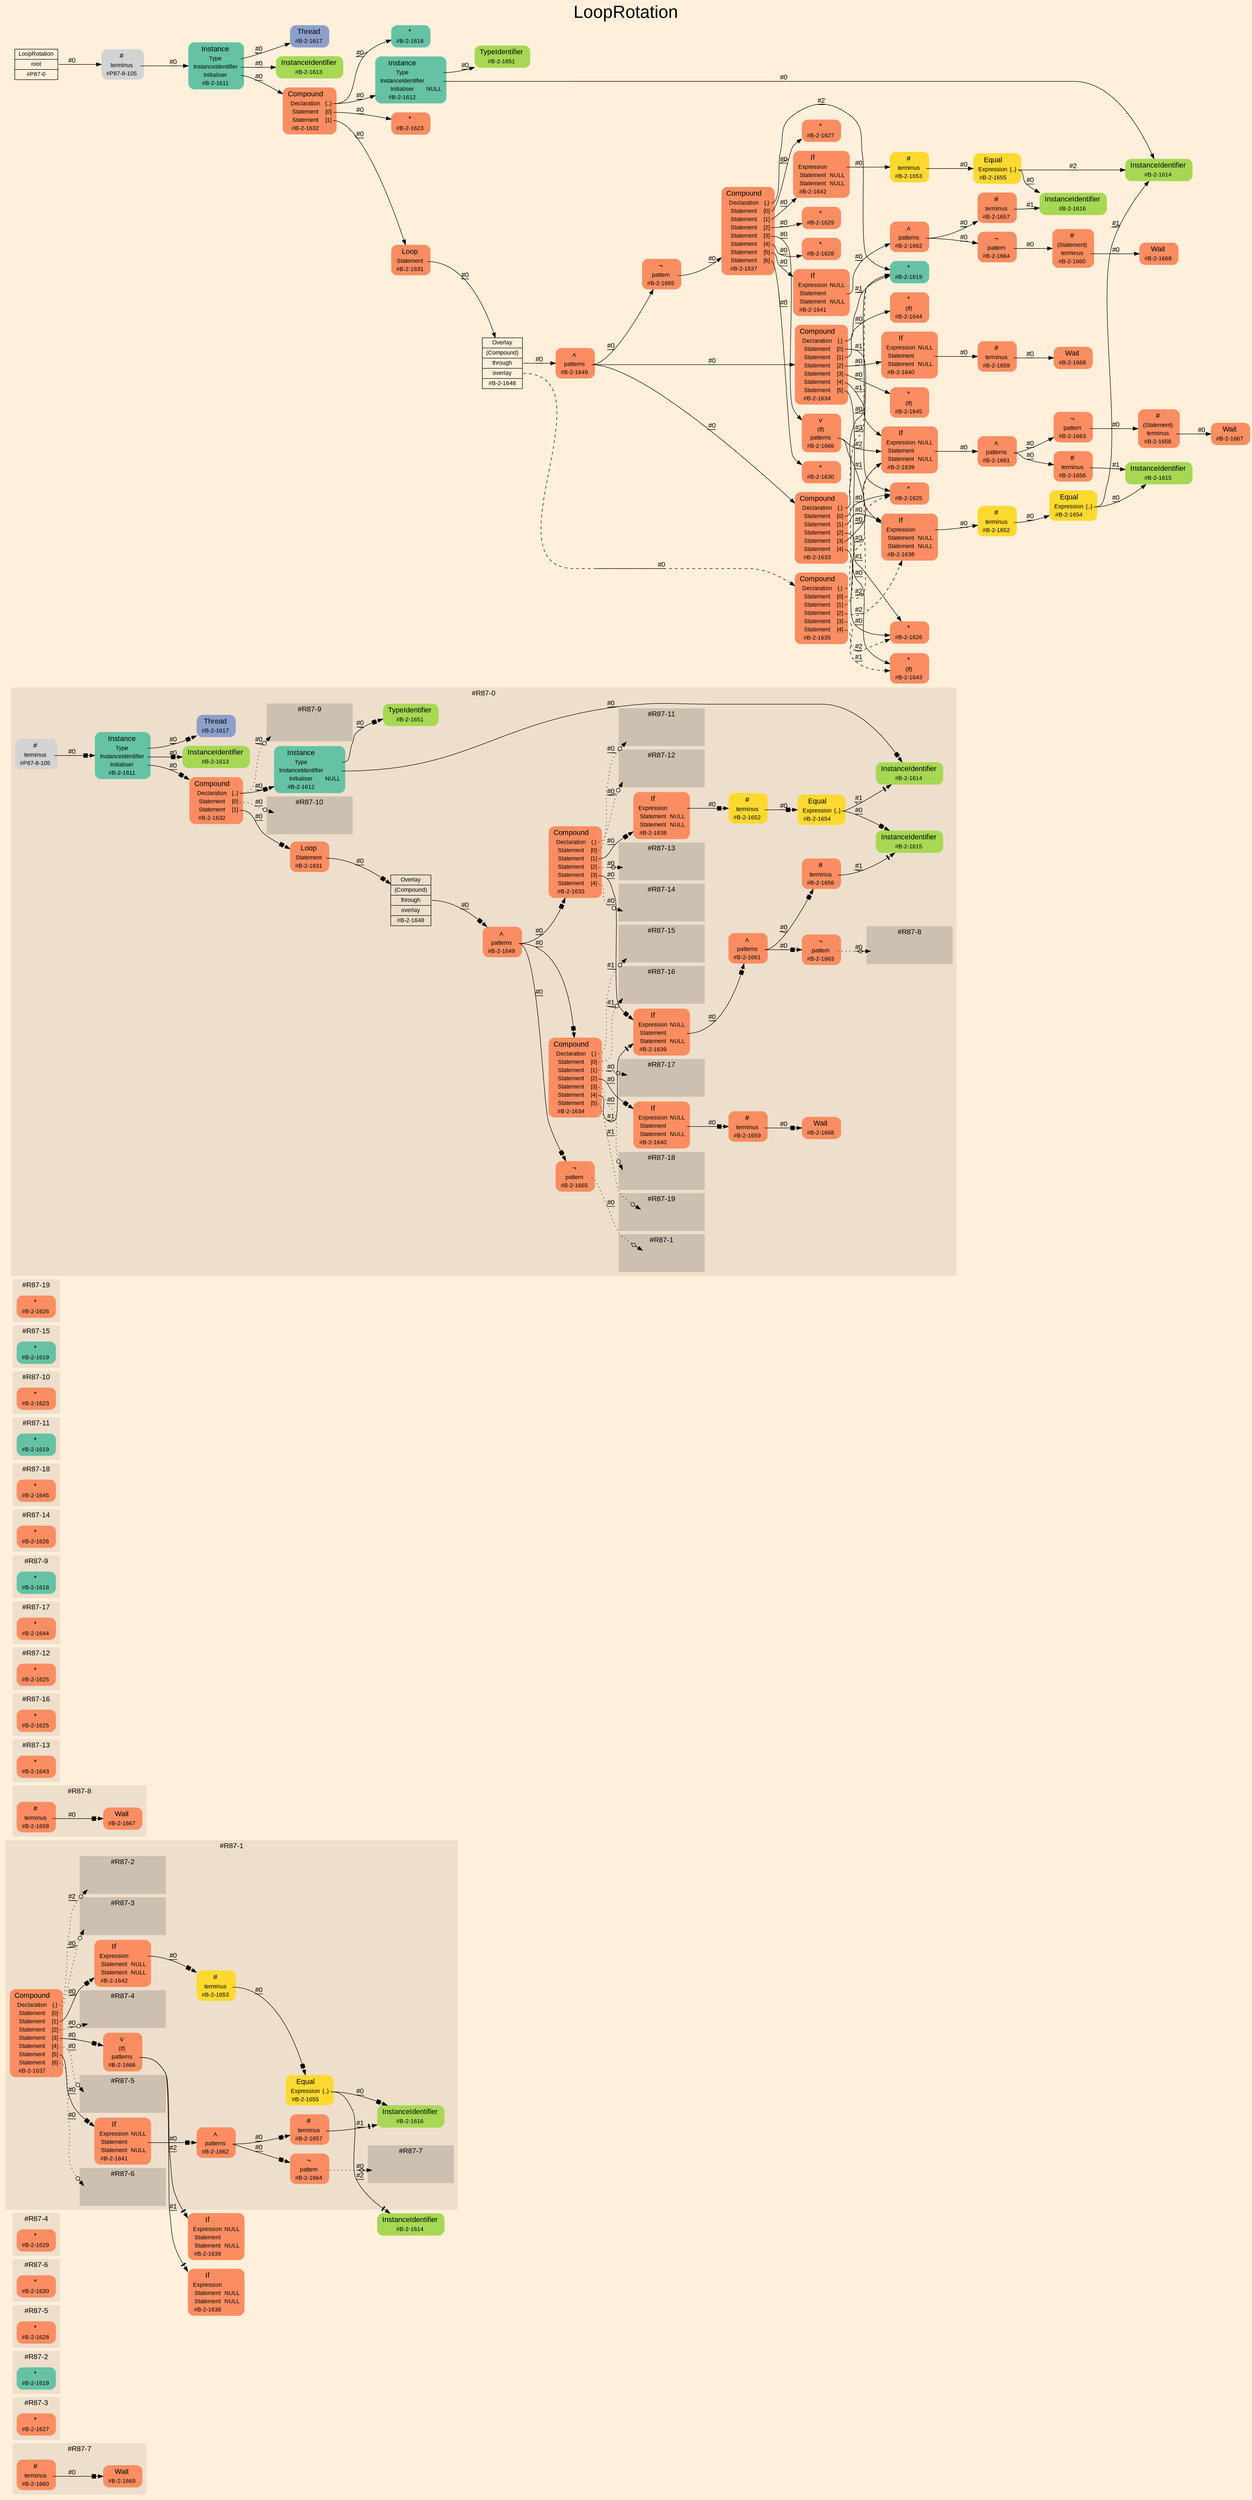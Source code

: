 digraph "LoopRotation" {
label = "LoopRotation"
labelloc = t
fontsize = "36"
graph [
    rankdir = "LR"
    ranksep = 0.3
    bgcolor = antiquewhite1
    color = black
    fontcolor = black
    fontname = "Arial"
];
node [
    fontname = "Arial"
];
edge [
    fontname = "Arial"
];

// -------------------- figure #R87-7 --------------------
subgraph "cluster#R87-7" {
    label = "#R87-7"
    style = "filled"
    color = antiquewhite2
    fontsize = "15"
    "#R87-7 / #B-2-1669" [
        shape = "plaintext"
        fillcolor = "/set28/2"
        label = <<TABLE BORDER="0" CELLBORDER="0" CELLSPACING="0">
         <TR><TD><FONT POINT-SIZE="15.0">Wait</FONT></TD><TD></TD></TR>
         <TR><TD>#B-2-1669</TD><TD PORT="port0"></TD></TR>
        </TABLE>>
        style = "rounded,filled"
        fontsize = "12"
    ];
    
    "#R87-7 / #B-2-1660" [
        shape = "plaintext"
        fillcolor = "/set28/2"
        label = <<TABLE BORDER="0" CELLBORDER="0" CELLSPACING="0">
         <TR><TD><FONT POINT-SIZE="15.0">#</FONT></TD><TD></TD></TR>
         <TR><TD>terminus</TD><TD PORT="port0"></TD></TR>
         <TR><TD>#B-2-1660</TD><TD PORT="port1"></TD></TR>
        </TABLE>>
        style = "rounded,filled"
        fontsize = "12"
    ];
    
}


// -------------------- figure #R87-3 --------------------
subgraph "cluster#R87-3" {
    label = "#R87-3"
    style = "filled"
    color = antiquewhite2
    fontsize = "15"
    "#R87-3 / #B-2-1627" [
        shape = "plaintext"
        fillcolor = "/set28/2"
        label = <<TABLE BORDER="0" CELLBORDER="0" CELLSPACING="0">
         <TR><TD><FONT POINT-SIZE="15.0">*</FONT></TD><TD></TD></TR>
         <TR><TD>#B-2-1627</TD><TD PORT="port0"></TD></TR>
        </TABLE>>
        style = "rounded,filled"
        fontsize = "12"
    ];
    
}


// -------------------- figure #R87-2 --------------------
subgraph "cluster#R87-2" {
    label = "#R87-2"
    style = "filled"
    color = antiquewhite2
    fontsize = "15"
    "#R87-2 / #B-2-1619" [
        shape = "plaintext"
        fillcolor = "/set28/1"
        label = <<TABLE BORDER="0" CELLBORDER="0" CELLSPACING="0">
         <TR><TD><FONT POINT-SIZE="15.0">*</FONT></TD><TD></TD></TR>
         <TR><TD>#B-2-1619</TD><TD PORT="port0"></TD></TR>
        </TABLE>>
        style = "rounded,filled"
        fontsize = "12"
    ];
    
}


// -------------------- figure #R87-5 --------------------
subgraph "cluster#R87-5" {
    label = "#R87-5"
    style = "filled"
    color = antiquewhite2
    fontsize = "15"
    "#R87-5 / #B-2-1628" [
        shape = "plaintext"
        fillcolor = "/set28/2"
        label = <<TABLE BORDER="0" CELLBORDER="0" CELLSPACING="0">
         <TR><TD><FONT POINT-SIZE="15.0">*</FONT></TD><TD></TD></TR>
         <TR><TD>#B-2-1628</TD><TD PORT="port0"></TD></TR>
        </TABLE>>
        style = "rounded,filled"
        fontsize = "12"
    ];
    
}


// -------------------- figure #R87-6 --------------------
subgraph "cluster#R87-6" {
    label = "#R87-6"
    style = "filled"
    color = antiquewhite2
    fontsize = "15"
    "#R87-6 / #B-2-1630" [
        shape = "plaintext"
        fillcolor = "/set28/2"
        label = <<TABLE BORDER="0" CELLBORDER="0" CELLSPACING="0">
         <TR><TD><FONT POINT-SIZE="15.0">*</FONT></TD><TD></TD></TR>
         <TR><TD>#B-2-1630</TD><TD PORT="port0"></TD></TR>
        </TABLE>>
        style = "rounded,filled"
        fontsize = "12"
    ];
    
}


// -------------------- figure #R87-4 --------------------
subgraph "cluster#R87-4" {
    label = "#R87-4"
    style = "filled"
    color = antiquewhite2
    fontsize = "15"
    "#R87-4 / #B-2-1629" [
        shape = "plaintext"
        fillcolor = "/set28/2"
        label = <<TABLE BORDER="0" CELLBORDER="0" CELLSPACING="0">
         <TR><TD><FONT POINT-SIZE="15.0">*</FONT></TD><TD></TD></TR>
         <TR><TD>#B-2-1629</TD><TD PORT="port0"></TD></TR>
        </TABLE>>
        style = "rounded,filled"
        fontsize = "12"
    ];
    
}


// -------------------- figure #R87-1 --------------------
"#R87-1 / #B-2-1639" [
    shape = "plaintext"
    fillcolor = "/set28/2"
    label = <<TABLE BORDER="0" CELLBORDER="0" CELLSPACING="0">
     <TR><TD><FONT POINT-SIZE="15.0">If</FONT></TD><TD></TD></TR>
     <TR><TD>Expression</TD><TD PORT="port0">NULL</TD></TR>
     <TR><TD>Statement</TD><TD PORT="port1"></TD></TR>
     <TR><TD>Statement</TD><TD PORT="port2">NULL</TD></TR>
     <TR><TD>#B-2-1639</TD><TD PORT="port3"></TD></TR>
    </TABLE>>
    style = "rounded,filled"
    fontsize = "12"
];

"#R87-1 / #B-2-1614" [
    shape = "plaintext"
    fillcolor = "/set28/5"
    label = <<TABLE BORDER="0" CELLBORDER="0" CELLSPACING="0">
     <TR><TD><FONT POINT-SIZE="15.0">InstanceIdentifier</FONT></TD><TD></TD></TR>
     <TR><TD>#B-2-1614</TD><TD PORT="port0"></TD></TR>
    </TABLE>>
    style = "rounded,filled"
    fontsize = "12"
];

"#R87-1 / #B-2-1638" [
    shape = "plaintext"
    fillcolor = "/set28/2"
    label = <<TABLE BORDER="0" CELLBORDER="0" CELLSPACING="0">
     <TR><TD><FONT POINT-SIZE="15.0">If</FONT></TD><TD></TD></TR>
     <TR><TD>Expression</TD><TD PORT="port0"></TD></TR>
     <TR><TD>Statement</TD><TD PORT="port1">NULL</TD></TR>
     <TR><TD>Statement</TD><TD PORT="port2">NULL</TD></TR>
     <TR><TD>#B-2-1638</TD><TD PORT="port3"></TD></TR>
    </TABLE>>
    style = "rounded,filled"
    fontsize = "12"
];

subgraph "cluster#R87-1" {
    label = "#R87-1"
    style = "filled"
    color = antiquewhite2
    fontsize = "15"
    "#R87-1 / #B-2-1662" [
        shape = "plaintext"
        fillcolor = "/set28/2"
        label = <<TABLE BORDER="0" CELLBORDER="0" CELLSPACING="0">
         <TR><TD><FONT POINT-SIZE="15.0">∧</FONT></TD><TD></TD></TR>
         <TR><TD>patterns</TD><TD PORT="port0"></TD></TR>
         <TR><TD>#B-2-1662</TD><TD PORT="port1"></TD></TR>
        </TABLE>>
        style = "rounded,filled"
        fontsize = "12"
    ];
    
    "#R87-1 / #B-2-1641" [
        shape = "plaintext"
        fillcolor = "/set28/2"
        label = <<TABLE BORDER="0" CELLBORDER="0" CELLSPACING="0">
         <TR><TD><FONT POINT-SIZE="15.0">If</FONT></TD><TD></TD></TR>
         <TR><TD>Expression</TD><TD PORT="port0">NULL</TD></TR>
         <TR><TD>Statement</TD><TD PORT="port1"></TD></TR>
         <TR><TD>Statement</TD><TD PORT="port2">NULL</TD></TR>
         <TR><TD>#B-2-1641</TD><TD PORT="port3"></TD></TR>
        </TABLE>>
        style = "rounded,filled"
        fontsize = "12"
    ];
    
    "#R87-1 / #B-2-1664" [
        shape = "plaintext"
        fillcolor = "/set28/2"
        label = <<TABLE BORDER="0" CELLBORDER="0" CELLSPACING="0">
         <TR><TD><FONT POINT-SIZE="15.0">¬</FONT></TD><TD></TD></TR>
         <TR><TD>pattern</TD><TD PORT="port0"></TD></TR>
         <TR><TD>#B-2-1664</TD><TD PORT="port1"></TD></TR>
        </TABLE>>
        style = "rounded,filled"
        fontsize = "12"
    ];
    
    "#R87-1 / #B-2-1655" [
        shape = "plaintext"
        fillcolor = "/set28/6"
        label = <<TABLE BORDER="0" CELLBORDER="0" CELLSPACING="0">
         <TR><TD><FONT POINT-SIZE="15.0">Equal</FONT></TD><TD></TD></TR>
         <TR><TD>Expression</TD><TD PORT="port0">{..}</TD></TR>
         <TR><TD>#B-2-1655</TD><TD PORT="port1"></TD></TR>
        </TABLE>>
        style = "rounded,filled"
        fontsize = "12"
    ];
    
    "#R87-1 / #B-2-1653" [
        shape = "plaintext"
        fillcolor = "/set28/6"
        label = <<TABLE BORDER="0" CELLBORDER="0" CELLSPACING="0">
         <TR><TD><FONT POINT-SIZE="15.0">#</FONT></TD><TD></TD></TR>
         <TR><TD>terminus</TD><TD PORT="port0"></TD></TR>
         <TR><TD>#B-2-1653</TD><TD PORT="port1"></TD></TR>
        </TABLE>>
        style = "rounded,filled"
        fontsize = "12"
    ];
    
    "#R87-1 / #B-2-1657" [
        shape = "plaintext"
        fillcolor = "/set28/2"
        label = <<TABLE BORDER="0" CELLBORDER="0" CELLSPACING="0">
         <TR><TD><FONT POINT-SIZE="15.0">#</FONT></TD><TD></TD></TR>
         <TR><TD>terminus</TD><TD PORT="port0"></TD></TR>
         <TR><TD>#B-2-1657</TD><TD PORT="port1"></TD></TR>
        </TABLE>>
        style = "rounded,filled"
        fontsize = "12"
    ];
    
    "#R87-1 / #B-2-1637" [
        shape = "plaintext"
        fillcolor = "/set28/2"
        label = <<TABLE BORDER="0" CELLBORDER="0" CELLSPACING="0">
         <TR><TD><FONT POINT-SIZE="15.0">Compound</FONT></TD><TD></TD></TR>
         <TR><TD>Declaration</TD><TD PORT="port0">{.}</TD></TR>
         <TR><TD>Statement</TD><TD PORT="port1">[0]</TD></TR>
         <TR><TD>Statement</TD><TD PORT="port2">[1]</TD></TR>
         <TR><TD>Statement</TD><TD PORT="port3">[2]</TD></TR>
         <TR><TD>Statement</TD><TD PORT="port4">[3]</TD></TR>
         <TR><TD>Statement</TD><TD PORT="port5">[4]</TD></TR>
         <TR><TD>Statement</TD><TD PORT="port6">[5]</TD></TR>
         <TR><TD>Statement</TD><TD PORT="port7">[6]</TD></TR>
         <TR><TD>#B-2-1637</TD><TD PORT="port8"></TD></TR>
        </TABLE>>
        style = "rounded,filled"
        fontsize = "12"
    ];
    
    "#R87-1 / #B-2-1642" [
        shape = "plaintext"
        fillcolor = "/set28/2"
        label = <<TABLE BORDER="0" CELLBORDER="0" CELLSPACING="0">
         <TR><TD><FONT POINT-SIZE="15.0">If</FONT></TD><TD></TD></TR>
         <TR><TD>Expression</TD><TD PORT="port0"></TD></TR>
         <TR><TD>Statement</TD><TD PORT="port1">NULL</TD></TR>
         <TR><TD>Statement</TD><TD PORT="port2">NULL</TD></TR>
         <TR><TD>#B-2-1642</TD><TD PORT="port3"></TD></TR>
        </TABLE>>
        style = "rounded,filled"
        fontsize = "12"
    ];
    
    "#R87-1 / #B-2-1616" [
        shape = "plaintext"
        fillcolor = "/set28/5"
        label = <<TABLE BORDER="0" CELLBORDER="0" CELLSPACING="0">
         <TR><TD><FONT POINT-SIZE="15.0">InstanceIdentifier</FONT></TD><TD></TD></TR>
         <TR><TD>#B-2-1616</TD><TD PORT="port0"></TD></TR>
        </TABLE>>
        style = "rounded,filled"
        fontsize = "12"
    ];
    
    "#R87-1 / #B-2-1666" [
        shape = "plaintext"
        fillcolor = "/set28/2"
        label = <<TABLE BORDER="0" CELLBORDER="0" CELLSPACING="0">
         <TR><TD><FONT POINT-SIZE="15.0">∨</FONT></TD><TD></TD></TR>
         <TR><TD>(If)</TD><TD PORT="port0"></TD></TR>
         <TR><TD>patterns</TD><TD PORT="port1"></TD></TR>
         <TR><TD>#B-2-1666</TD><TD PORT="port2"></TD></TR>
        </TABLE>>
        style = "rounded,filled"
        fontsize = "12"
    ];
    
    subgraph "cluster#R87-1 / #R87-4" {
        label = "#R87-4"
        style = "filled"
        color = antiquewhite3
        fontsize = "15"
        "#R87-1 / #0 / #B-2-1629" [
            shape = "none"
            style = "invisible"
        ];
        
    }
    
    subgraph "cluster#R87-1 / #R87-6" {
        label = "#R87-6"
        style = "filled"
        color = antiquewhite3
        fontsize = "15"
        "#R87-1 / #0 / #B-2-1630" [
            shape = "none"
            style = "invisible"
        ];
        
    }
    
    subgraph "cluster#R87-1 / #R87-5" {
        label = "#R87-5"
        style = "filled"
        color = antiquewhite3
        fontsize = "15"
        "#R87-1 / #0 / #B-2-1628" [
            shape = "none"
            style = "invisible"
        ];
        
    }
    
    subgraph "cluster#R87-1 / #R87-2" {
        label = "#R87-2"
        style = "filled"
        color = antiquewhite3
        fontsize = "15"
        "#R87-1 / #2 / #B-2-1619" [
            shape = "none"
            style = "invisible"
        ];
        
    }
    
    subgraph "cluster#R87-1 / #R87-3" {
        label = "#R87-3"
        style = "filled"
        color = antiquewhite3
        fontsize = "15"
        "#R87-1 / #0 / #B-2-1627" [
            shape = "none"
            style = "invisible"
        ];
        
    }
    
    subgraph "cluster#R87-1 / #R87-7" {
        label = "#R87-7"
        style = "filled"
        color = antiquewhite3
        fontsize = "15"
        "#R87-1 / #0 / #B-2-1660" [
            shape = "none"
            style = "invisible"
        ];
        
    }
    
}


// -------------------- figure #R87-8 --------------------
subgraph "cluster#R87-8" {
    label = "#R87-8"
    style = "filled"
    color = antiquewhite2
    fontsize = "15"
    "#R87-8 / #B-2-1667" [
        shape = "plaintext"
        fillcolor = "/set28/2"
        label = <<TABLE BORDER="0" CELLBORDER="0" CELLSPACING="0">
         <TR><TD><FONT POINT-SIZE="15.0">Wait</FONT></TD><TD></TD></TR>
         <TR><TD>#B-2-1667</TD><TD PORT="port0"></TD></TR>
        </TABLE>>
        style = "rounded,filled"
        fontsize = "12"
    ];
    
    "#R87-8 / #B-2-1658" [
        shape = "plaintext"
        fillcolor = "/set28/2"
        label = <<TABLE BORDER="0" CELLBORDER="0" CELLSPACING="0">
         <TR><TD><FONT POINT-SIZE="15.0">#</FONT></TD><TD></TD></TR>
         <TR><TD>terminus</TD><TD PORT="port0"></TD></TR>
         <TR><TD>#B-2-1658</TD><TD PORT="port1"></TD></TR>
        </TABLE>>
        style = "rounded,filled"
        fontsize = "12"
    ];
    
}


// -------------------- figure #R87-13 --------------------
subgraph "cluster#R87-13" {
    label = "#R87-13"
    style = "filled"
    color = antiquewhite2
    fontsize = "15"
    "#R87-13 / #B-2-1643" [
        shape = "plaintext"
        fillcolor = "/set28/2"
        label = <<TABLE BORDER="0" CELLBORDER="0" CELLSPACING="0">
         <TR><TD><FONT POINT-SIZE="15.0">*</FONT></TD><TD></TD></TR>
         <TR><TD>#B-2-1643</TD><TD PORT="port0"></TD></TR>
        </TABLE>>
        style = "rounded,filled"
        fontsize = "12"
    ];
    
}


// -------------------- figure #R87-16 --------------------
subgraph "cluster#R87-16" {
    label = "#R87-16"
    style = "filled"
    color = antiquewhite2
    fontsize = "15"
    "#R87-16 / #B-2-1625" [
        shape = "plaintext"
        fillcolor = "/set28/2"
        label = <<TABLE BORDER="0" CELLBORDER="0" CELLSPACING="0">
         <TR><TD><FONT POINT-SIZE="15.0">*</FONT></TD><TD></TD></TR>
         <TR><TD>#B-2-1625</TD><TD PORT="port0"></TD></TR>
        </TABLE>>
        style = "rounded,filled"
        fontsize = "12"
    ];
    
}


// -------------------- figure #R87-12 --------------------
subgraph "cluster#R87-12" {
    label = "#R87-12"
    style = "filled"
    color = antiquewhite2
    fontsize = "15"
    "#R87-12 / #B-2-1625" [
        shape = "plaintext"
        fillcolor = "/set28/2"
        label = <<TABLE BORDER="0" CELLBORDER="0" CELLSPACING="0">
         <TR><TD><FONT POINT-SIZE="15.0">*</FONT></TD><TD></TD></TR>
         <TR><TD>#B-2-1625</TD><TD PORT="port0"></TD></TR>
        </TABLE>>
        style = "rounded,filled"
        fontsize = "12"
    ];
    
}


// -------------------- figure #R87-17 --------------------
subgraph "cluster#R87-17" {
    label = "#R87-17"
    style = "filled"
    color = antiquewhite2
    fontsize = "15"
    "#R87-17 / #B-2-1644" [
        shape = "plaintext"
        fillcolor = "/set28/2"
        label = <<TABLE BORDER="0" CELLBORDER="0" CELLSPACING="0">
         <TR><TD><FONT POINT-SIZE="15.0">*</FONT></TD><TD></TD></TR>
         <TR><TD>#B-2-1644</TD><TD PORT="port0"></TD></TR>
        </TABLE>>
        style = "rounded,filled"
        fontsize = "12"
    ];
    
}


// -------------------- figure #R87-9 --------------------
subgraph "cluster#R87-9" {
    label = "#R87-9"
    style = "filled"
    color = antiquewhite2
    fontsize = "15"
    "#R87-9 / #B-2-1618" [
        shape = "plaintext"
        fillcolor = "/set28/1"
        label = <<TABLE BORDER="0" CELLBORDER="0" CELLSPACING="0">
         <TR><TD><FONT POINT-SIZE="15.0">*</FONT></TD><TD></TD></TR>
         <TR><TD>#B-2-1618</TD><TD PORT="port0"></TD></TR>
        </TABLE>>
        style = "rounded,filled"
        fontsize = "12"
    ];
    
}


// -------------------- figure #R87-14 --------------------
subgraph "cluster#R87-14" {
    label = "#R87-14"
    style = "filled"
    color = antiquewhite2
    fontsize = "15"
    "#R87-14 / #B-2-1626" [
        shape = "plaintext"
        fillcolor = "/set28/2"
        label = <<TABLE BORDER="0" CELLBORDER="0" CELLSPACING="0">
         <TR><TD><FONT POINT-SIZE="15.0">*</FONT></TD><TD></TD></TR>
         <TR><TD>#B-2-1626</TD><TD PORT="port0"></TD></TR>
        </TABLE>>
        style = "rounded,filled"
        fontsize = "12"
    ];
    
}


// -------------------- figure #R87-18 --------------------
subgraph "cluster#R87-18" {
    label = "#R87-18"
    style = "filled"
    color = antiquewhite2
    fontsize = "15"
    "#R87-18 / #B-2-1645" [
        shape = "plaintext"
        fillcolor = "/set28/2"
        label = <<TABLE BORDER="0" CELLBORDER="0" CELLSPACING="0">
         <TR><TD><FONT POINT-SIZE="15.0">*</FONT></TD><TD></TD></TR>
         <TR><TD>#B-2-1645</TD><TD PORT="port0"></TD></TR>
        </TABLE>>
        style = "rounded,filled"
        fontsize = "12"
    ];
    
}


// -------------------- figure #R87-11 --------------------
subgraph "cluster#R87-11" {
    label = "#R87-11"
    style = "filled"
    color = antiquewhite2
    fontsize = "15"
    "#R87-11 / #B-2-1619" [
        shape = "plaintext"
        fillcolor = "/set28/1"
        label = <<TABLE BORDER="0" CELLBORDER="0" CELLSPACING="0">
         <TR><TD><FONT POINT-SIZE="15.0">*</FONT></TD><TD></TD></TR>
         <TR><TD>#B-2-1619</TD><TD PORT="port0"></TD></TR>
        </TABLE>>
        style = "rounded,filled"
        fontsize = "12"
    ];
    
}


// -------------------- figure #R87-10 --------------------
subgraph "cluster#R87-10" {
    label = "#R87-10"
    style = "filled"
    color = antiquewhite2
    fontsize = "15"
    "#R87-10 / #B-2-1623" [
        shape = "plaintext"
        fillcolor = "/set28/2"
        label = <<TABLE BORDER="0" CELLBORDER="0" CELLSPACING="0">
         <TR><TD><FONT POINT-SIZE="15.0">*</FONT></TD><TD></TD></TR>
         <TR><TD>#B-2-1623</TD><TD PORT="port0"></TD></TR>
        </TABLE>>
        style = "rounded,filled"
        fontsize = "12"
    ];
    
}


// -------------------- figure #R87-15 --------------------
subgraph "cluster#R87-15" {
    label = "#R87-15"
    style = "filled"
    color = antiquewhite2
    fontsize = "15"
    "#R87-15 / #B-2-1619" [
        shape = "plaintext"
        fillcolor = "/set28/1"
        label = <<TABLE BORDER="0" CELLBORDER="0" CELLSPACING="0">
         <TR><TD><FONT POINT-SIZE="15.0">*</FONT></TD><TD></TD></TR>
         <TR><TD>#B-2-1619</TD><TD PORT="port0"></TD></TR>
        </TABLE>>
        style = "rounded,filled"
        fontsize = "12"
    ];
    
}


// -------------------- figure #R87-19 --------------------
subgraph "cluster#R87-19" {
    label = "#R87-19"
    style = "filled"
    color = antiquewhite2
    fontsize = "15"
    "#R87-19 / #B-2-1626" [
        shape = "plaintext"
        fillcolor = "/set28/2"
        label = <<TABLE BORDER="0" CELLBORDER="0" CELLSPACING="0">
         <TR><TD><FONT POINT-SIZE="15.0">*</FONT></TD><TD></TD></TR>
         <TR><TD>#B-2-1626</TD><TD PORT="port0"></TD></TR>
        </TABLE>>
        style = "rounded,filled"
        fontsize = "12"
    ];
    
}


// -------------------- figure #R87-0 --------------------
subgraph "cluster#R87-0" {
    label = "#R87-0"
    style = "filled"
    color = antiquewhite2
    fontsize = "15"
    "#R87-0 / #B-2-1648" [
        shape = "record"
        fillcolor = antiquewhite2
        label = "<fixed> Overlay | <port0> (Compound) | <port1> through | <port2> overlay | <port3> #B-2-1648"
        style = "filled"
        fontsize = "12"
        color = black
        fontcolor = black
    ];
    
    "#R87-0 / #B-2-1631" [
        shape = "plaintext"
        fillcolor = "/set28/2"
        label = <<TABLE BORDER="0" CELLBORDER="0" CELLSPACING="0">
         <TR><TD><FONT POINT-SIZE="15.0">Loop</FONT></TD><TD></TD></TR>
         <TR><TD>Statement</TD><TD PORT="port0"></TD></TR>
         <TR><TD>#B-2-1631</TD><TD PORT="port1"></TD></TR>
        </TABLE>>
        style = "rounded,filled"
        fontsize = "12"
    ];
    
    "#R87-0 / #B-2-1614" [
        shape = "plaintext"
        fillcolor = "/set28/5"
        label = <<TABLE BORDER="0" CELLBORDER="0" CELLSPACING="0">
         <TR><TD><FONT POINT-SIZE="15.0">InstanceIdentifier</FONT></TD><TD></TD></TR>
         <TR><TD>#B-2-1614</TD><TD PORT="port0"></TD></TR>
        </TABLE>>
        style = "rounded,filled"
        fontsize = "12"
    ];
    
    "#R87-0 / #P87-8-105" [
        shape = "plaintext"
        label = <<TABLE BORDER="0" CELLBORDER="0" CELLSPACING="0">
         <TR><TD><FONT POINT-SIZE="15.0">#</FONT></TD><TD></TD></TR>
         <TR><TD>terminus</TD><TD PORT="port0"></TD></TR>
         <TR><TD>#P87-8-105</TD><TD PORT="port1"></TD></TR>
        </TABLE>>
        style = "rounded,filled"
        fontsize = "12"
    ];
    
    "#R87-0 / #B-2-1638" [
        shape = "plaintext"
        fillcolor = "/set28/2"
        label = <<TABLE BORDER="0" CELLBORDER="0" CELLSPACING="0">
         <TR><TD><FONT POINT-SIZE="15.0">If</FONT></TD><TD></TD></TR>
         <TR><TD>Expression</TD><TD PORT="port0"></TD></TR>
         <TR><TD>Statement</TD><TD PORT="port1">NULL</TD></TR>
         <TR><TD>Statement</TD><TD PORT="port2">NULL</TD></TR>
         <TR><TD>#B-2-1638</TD><TD PORT="port3"></TD></TR>
        </TABLE>>
        style = "rounded,filled"
        fontsize = "12"
    ];
    
    "#R87-0 / #B-2-1651" [
        shape = "plaintext"
        fillcolor = "/set28/5"
        label = <<TABLE BORDER="0" CELLBORDER="0" CELLSPACING="0">
         <TR><TD><FONT POINT-SIZE="15.0">TypeIdentifier</FONT></TD><TD></TD></TR>
         <TR><TD>#B-2-1651</TD><TD PORT="port0"></TD></TR>
        </TABLE>>
        style = "rounded,filled"
        fontsize = "12"
    ];
    
    "#R87-0 / #B-2-1611" [
        shape = "plaintext"
        fillcolor = "/set28/1"
        label = <<TABLE BORDER="0" CELLBORDER="0" CELLSPACING="0">
         <TR><TD><FONT POINT-SIZE="15.0">Instance</FONT></TD><TD></TD></TR>
         <TR><TD>Type</TD><TD PORT="port0"></TD></TR>
         <TR><TD>InstanceIdentifier</TD><TD PORT="port1"></TD></TR>
         <TR><TD>Initialiser</TD><TD PORT="port2"></TD></TR>
         <TR><TD>#B-2-1611</TD><TD PORT="port3"></TD></TR>
        </TABLE>>
        style = "rounded,filled"
        fontsize = "12"
    ];
    
    "#R87-0 / #B-2-1617" [
        shape = "plaintext"
        fillcolor = "/set28/3"
        label = <<TABLE BORDER="0" CELLBORDER="0" CELLSPACING="0">
         <TR><TD><FONT POINT-SIZE="15.0">Thread</FONT></TD><TD></TD></TR>
         <TR><TD>#B-2-1617</TD><TD PORT="port0"></TD></TR>
        </TABLE>>
        style = "rounded,filled"
        fontsize = "12"
    ];
    
    "#R87-0 / #B-2-1632" [
        shape = "plaintext"
        fillcolor = "/set28/2"
        label = <<TABLE BORDER="0" CELLBORDER="0" CELLSPACING="0">
         <TR><TD><FONT POINT-SIZE="15.0">Compound</FONT></TD><TD></TD></TR>
         <TR><TD>Declaration</TD><TD PORT="port0">{..}</TD></TR>
         <TR><TD>Statement</TD><TD PORT="port1">[0]</TD></TR>
         <TR><TD>Statement</TD><TD PORT="port2">[1]</TD></TR>
         <TR><TD>#B-2-1632</TD><TD PORT="port3"></TD></TR>
        </TABLE>>
        style = "rounded,filled"
        fontsize = "12"
    ];
    
    "#R87-0 / #B-2-1649" [
        shape = "plaintext"
        fillcolor = "/set28/2"
        label = <<TABLE BORDER="0" CELLBORDER="0" CELLSPACING="0">
         <TR><TD><FONT POINT-SIZE="15.0">∧</FONT></TD><TD></TD></TR>
         <TR><TD>patterns</TD><TD PORT="port0"></TD></TR>
         <TR><TD>#B-2-1649</TD><TD PORT="port1"></TD></TR>
        </TABLE>>
        style = "rounded,filled"
        fontsize = "12"
    ];
    
    "#R87-0 / #B-2-1613" [
        shape = "plaintext"
        fillcolor = "/set28/5"
        label = <<TABLE BORDER="0" CELLBORDER="0" CELLSPACING="0">
         <TR><TD><FONT POINT-SIZE="15.0">InstanceIdentifier</FONT></TD><TD></TD></TR>
         <TR><TD>#B-2-1613</TD><TD PORT="port0"></TD></TR>
        </TABLE>>
        style = "rounded,filled"
        fontsize = "12"
    ];
    
    "#R87-0 / #B-2-1633" [
        shape = "plaintext"
        fillcolor = "/set28/2"
        label = <<TABLE BORDER="0" CELLBORDER="0" CELLSPACING="0">
         <TR><TD><FONT POINT-SIZE="15.0">Compound</FONT></TD><TD></TD></TR>
         <TR><TD>Declaration</TD><TD PORT="port0">{.}</TD></TR>
         <TR><TD>Statement</TD><TD PORT="port1">[0]</TD></TR>
         <TR><TD>Statement</TD><TD PORT="port2">[1]</TD></TR>
         <TR><TD>Statement</TD><TD PORT="port3">[2]</TD></TR>
         <TR><TD>Statement</TD><TD PORT="port4">[3]</TD></TR>
         <TR><TD>Statement</TD><TD PORT="port5">[4]</TD></TR>
         <TR><TD>#B-2-1633</TD><TD PORT="port6"></TD></TR>
        </TABLE>>
        style = "rounded,filled"
        fontsize = "12"
    ];
    
    "#R87-0 / #B-2-1665" [
        shape = "plaintext"
        fillcolor = "/set28/2"
        label = <<TABLE BORDER="0" CELLBORDER="0" CELLSPACING="0">
         <TR><TD><FONT POINT-SIZE="15.0">¬</FONT></TD><TD></TD></TR>
         <TR><TD>pattern</TD><TD PORT="port0"></TD></TR>
         <TR><TD>#B-2-1665</TD><TD PORT="port1"></TD></TR>
        </TABLE>>
        style = "rounded,filled"
        fontsize = "12"
    ];
    
    "#R87-0 / #B-2-1612" [
        shape = "plaintext"
        fillcolor = "/set28/1"
        label = <<TABLE BORDER="0" CELLBORDER="0" CELLSPACING="0">
         <TR><TD><FONT POINT-SIZE="15.0">Instance</FONT></TD><TD></TD></TR>
         <TR><TD>Type</TD><TD PORT="port0"></TD></TR>
         <TR><TD>InstanceIdentifier</TD><TD PORT="port1"></TD></TR>
         <TR><TD>Initialiser</TD><TD PORT="port2">NULL</TD></TR>
         <TR><TD>#B-2-1612</TD><TD PORT="port3"></TD></TR>
        </TABLE>>
        style = "rounded,filled"
        fontsize = "12"
    ];
    
    "#R87-0 / #B-2-1652" [
        shape = "plaintext"
        fillcolor = "/set28/6"
        label = <<TABLE BORDER="0" CELLBORDER="0" CELLSPACING="0">
         <TR><TD><FONT POINT-SIZE="15.0">#</FONT></TD><TD></TD></TR>
         <TR><TD>terminus</TD><TD PORT="port0"></TD></TR>
         <TR><TD>#B-2-1652</TD><TD PORT="port1"></TD></TR>
        </TABLE>>
        style = "rounded,filled"
        fontsize = "12"
    ];
    
    "#R87-0 / #B-2-1654" [
        shape = "plaintext"
        fillcolor = "/set28/6"
        label = <<TABLE BORDER="0" CELLBORDER="0" CELLSPACING="0">
         <TR><TD><FONT POINT-SIZE="15.0">Equal</FONT></TD><TD></TD></TR>
         <TR><TD>Expression</TD><TD PORT="port0">{..}</TD></TR>
         <TR><TD>#B-2-1654</TD><TD PORT="port1"></TD></TR>
        </TABLE>>
        style = "rounded,filled"
        fontsize = "12"
    ];
    
    "#R87-0 / #B-2-1656" [
        shape = "plaintext"
        fillcolor = "/set28/2"
        label = <<TABLE BORDER="0" CELLBORDER="0" CELLSPACING="0">
         <TR><TD><FONT POINT-SIZE="15.0">#</FONT></TD><TD></TD></TR>
         <TR><TD>terminus</TD><TD PORT="port0"></TD></TR>
         <TR><TD>#B-2-1656</TD><TD PORT="port1"></TD></TR>
        </TABLE>>
        style = "rounded,filled"
        fontsize = "12"
    ];
    
    "#R87-0 / #B-2-1615" [
        shape = "plaintext"
        fillcolor = "/set28/5"
        label = <<TABLE BORDER="0" CELLBORDER="0" CELLSPACING="0">
         <TR><TD><FONT POINT-SIZE="15.0">InstanceIdentifier</FONT></TD><TD></TD></TR>
         <TR><TD>#B-2-1615</TD><TD PORT="port0"></TD></TR>
        </TABLE>>
        style = "rounded,filled"
        fontsize = "12"
    ];
    
    "#R87-0 / #B-2-1639" [
        shape = "plaintext"
        fillcolor = "/set28/2"
        label = <<TABLE BORDER="0" CELLBORDER="0" CELLSPACING="0">
         <TR><TD><FONT POINT-SIZE="15.0">If</FONT></TD><TD></TD></TR>
         <TR><TD>Expression</TD><TD PORT="port0">NULL</TD></TR>
         <TR><TD>Statement</TD><TD PORT="port1"></TD></TR>
         <TR><TD>Statement</TD><TD PORT="port2">NULL</TD></TR>
         <TR><TD>#B-2-1639</TD><TD PORT="port3"></TD></TR>
        </TABLE>>
        style = "rounded,filled"
        fontsize = "12"
    ];
    
    "#R87-0 / #B-2-1661" [
        shape = "plaintext"
        fillcolor = "/set28/2"
        label = <<TABLE BORDER="0" CELLBORDER="0" CELLSPACING="0">
         <TR><TD><FONT POINT-SIZE="15.0">∧</FONT></TD><TD></TD></TR>
         <TR><TD>patterns</TD><TD PORT="port0"></TD></TR>
         <TR><TD>#B-2-1661</TD><TD PORT="port1"></TD></TR>
        </TABLE>>
        style = "rounded,filled"
        fontsize = "12"
    ];
    
    "#R87-0 / #B-2-1659" [
        shape = "plaintext"
        fillcolor = "/set28/2"
        label = <<TABLE BORDER="0" CELLBORDER="0" CELLSPACING="0">
         <TR><TD><FONT POINT-SIZE="15.0">#</FONT></TD><TD></TD></TR>
         <TR><TD>terminus</TD><TD PORT="port0"></TD></TR>
         <TR><TD>#B-2-1659</TD><TD PORT="port1"></TD></TR>
        </TABLE>>
        style = "rounded,filled"
        fontsize = "12"
    ];
    
    "#R87-0 / #B-2-1634" [
        shape = "plaintext"
        fillcolor = "/set28/2"
        label = <<TABLE BORDER="0" CELLBORDER="0" CELLSPACING="0">
         <TR><TD><FONT POINT-SIZE="15.0">Compound</FONT></TD><TD></TD></TR>
         <TR><TD>Declaration</TD><TD PORT="port0">{.}</TD></TR>
         <TR><TD>Statement</TD><TD PORT="port1">[0]</TD></TR>
         <TR><TD>Statement</TD><TD PORT="port2">[1]</TD></TR>
         <TR><TD>Statement</TD><TD PORT="port3">[2]</TD></TR>
         <TR><TD>Statement</TD><TD PORT="port4">[3]</TD></TR>
         <TR><TD>Statement</TD><TD PORT="port5">[4]</TD></TR>
         <TR><TD>Statement</TD><TD PORT="port6">[5]</TD></TR>
         <TR><TD>#B-2-1634</TD><TD PORT="port7"></TD></TR>
        </TABLE>>
        style = "rounded,filled"
        fontsize = "12"
    ];
    
    "#R87-0 / #B-2-1668" [
        shape = "plaintext"
        fillcolor = "/set28/2"
        label = <<TABLE BORDER="0" CELLBORDER="0" CELLSPACING="0">
         <TR><TD><FONT POINT-SIZE="15.0">Wait</FONT></TD><TD></TD></TR>
         <TR><TD>#B-2-1668</TD><TD PORT="port0"></TD></TR>
        </TABLE>>
        style = "rounded,filled"
        fontsize = "12"
    ];
    
    "#R87-0 / #B-2-1663" [
        shape = "plaintext"
        fillcolor = "/set28/2"
        label = <<TABLE BORDER="0" CELLBORDER="0" CELLSPACING="0">
         <TR><TD><FONT POINT-SIZE="15.0">¬</FONT></TD><TD></TD></TR>
         <TR><TD>pattern</TD><TD PORT="port0"></TD></TR>
         <TR><TD>#B-2-1663</TD><TD PORT="port1"></TD></TR>
        </TABLE>>
        style = "rounded,filled"
        fontsize = "12"
    ];
    
    "#R87-0 / #B-2-1640" [
        shape = "plaintext"
        fillcolor = "/set28/2"
        label = <<TABLE BORDER="0" CELLBORDER="0" CELLSPACING="0">
         <TR><TD><FONT POINT-SIZE="15.0">If</FONT></TD><TD></TD></TR>
         <TR><TD>Expression</TD><TD PORT="port0">NULL</TD></TR>
         <TR><TD>Statement</TD><TD PORT="port1"></TD></TR>
         <TR><TD>Statement</TD><TD PORT="port2">NULL</TD></TR>
         <TR><TD>#B-2-1640</TD><TD PORT="port3"></TD></TR>
        </TABLE>>
        style = "rounded,filled"
        fontsize = "12"
    ];
    
    subgraph "cluster#R87-0 / #R87-19" {
        label = "#R87-19"
        style = "filled"
        color = antiquewhite3
        fontsize = "15"
        "#R87-0 / #1 / #B-2-1626" [
            shape = "none"
            style = "invisible"
        ];
        
    }
    
    subgraph "cluster#R87-0 / #R87-15" {
        label = "#R87-15"
        style = "filled"
        color = antiquewhite3
        fontsize = "15"
        "#R87-0 / #1 / #B-2-1619" [
            shape = "none"
            style = "invisible"
        ];
        
    }
    
    subgraph "cluster#R87-0 / #R87-10" {
        label = "#R87-10"
        style = "filled"
        color = antiquewhite3
        fontsize = "15"
        "#R87-0 / #0 / #B-2-1623" [
            shape = "none"
            style = "invisible"
        ];
        
    }
    
    subgraph "cluster#R87-0 / #R87-11" {
        label = "#R87-11"
        style = "filled"
        color = antiquewhite3
        fontsize = "15"
        "#R87-0 / #0 / #B-2-1619" [
            shape = "none"
            style = "invisible"
        ];
        
    }
    
    subgraph "cluster#R87-0 / #R87-18" {
        label = "#R87-18"
        style = "filled"
        color = antiquewhite3
        fontsize = "15"
        "#R87-0 / #0 / #B-2-1645" [
            shape = "none"
            style = "invisible"
        ];
        
    }
    
    subgraph "cluster#R87-0 / #R87-14" {
        label = "#R87-14"
        style = "filled"
        color = antiquewhite3
        fontsize = "15"
        "#R87-0 / #0 / #B-2-1626" [
            shape = "none"
            style = "invisible"
        ];
        
    }
    
    subgraph "cluster#R87-0 / #R87-9" {
        label = "#R87-9"
        style = "filled"
        color = antiquewhite3
        fontsize = "15"
        "#R87-0 / #0 / #B-2-1618" [
            shape = "none"
            style = "invisible"
        ];
        
    }
    
    subgraph "cluster#R87-0 / #R87-17" {
        label = "#R87-17"
        style = "filled"
        color = antiquewhite3
        fontsize = "15"
        "#R87-0 / #0 / #B-2-1644" [
            shape = "none"
            style = "invisible"
        ];
        
    }
    
    subgraph "cluster#R87-0 / #R87-12" {
        label = "#R87-12"
        style = "filled"
        color = antiquewhite3
        fontsize = "15"
        "#R87-0 / #0 / #B-2-1625" [
            shape = "none"
            style = "invisible"
        ];
        
    }
    
    subgraph "cluster#R87-0 / #R87-16" {
        label = "#R87-16"
        style = "filled"
        color = antiquewhite3
        fontsize = "15"
        "#R87-0 / #1 / #B-2-1625" [
            shape = "none"
            style = "invisible"
        ];
        
    }
    
    subgraph "cluster#R87-0 / #R87-13" {
        label = "#R87-13"
        style = "filled"
        color = antiquewhite3
        fontsize = "15"
        "#R87-0 / #0 / #B-2-1643" [
            shape = "none"
            style = "invisible"
        ];
        
    }
    
    subgraph "cluster#R87-0 / #R87-8" {
        label = "#R87-8"
        style = "filled"
        color = antiquewhite3
        fontsize = "15"
        "#R87-0 / #0 / #B-2-1658" [
            shape = "none"
            style = "invisible"
        ];
        
    }
    
    subgraph "cluster#R87-0 / #R87-1" {
        label = "#R87-1"
        style = "filled"
        color = antiquewhite3
        fontsize = "15"
        "#R87-0 / #0 / #B-2-1637" [
            shape = "none"
            style = "invisible"
        ];
        
    }
    
}


// -------------------- transformation figure --------------------
"CR#P87-0" [
    shape = "record"
    fillcolor = antiquewhite1
    label = "<fixed> LoopRotation | <port0> root | <port1> #P87-0"
    style = "filled"
    fontsize = "12"
    color = black
    fontcolor = black
];

"#P87-8-105" [
    shape = "plaintext"
    label = <<TABLE BORDER="0" CELLBORDER="0" CELLSPACING="0">
     <TR><TD><FONT POINT-SIZE="15.0">#</FONT></TD><TD></TD></TR>
     <TR><TD>terminus</TD><TD PORT="port0"></TD></TR>
     <TR><TD>#P87-8-105</TD><TD PORT="port1"></TD></TR>
    </TABLE>>
    style = "rounded,filled"
    fontsize = "12"
];

"#B-2-1611" [
    shape = "plaintext"
    fillcolor = "/set28/1"
    label = <<TABLE BORDER="0" CELLBORDER="0" CELLSPACING="0">
     <TR><TD><FONT POINT-SIZE="15.0">Instance</FONT></TD><TD></TD></TR>
     <TR><TD>Type</TD><TD PORT="port0"></TD></TR>
     <TR><TD>InstanceIdentifier</TD><TD PORT="port1"></TD></TR>
     <TR><TD>Initialiser</TD><TD PORT="port2"></TD></TR>
     <TR><TD>#B-2-1611</TD><TD PORT="port3"></TD></TR>
    </TABLE>>
    style = "rounded,filled"
    fontsize = "12"
];

"#B-2-1617" [
    shape = "plaintext"
    fillcolor = "/set28/3"
    label = <<TABLE BORDER="0" CELLBORDER="0" CELLSPACING="0">
     <TR><TD><FONT POINT-SIZE="15.0">Thread</FONT></TD><TD></TD></TR>
     <TR><TD>#B-2-1617</TD><TD PORT="port0"></TD></TR>
    </TABLE>>
    style = "rounded,filled"
    fontsize = "12"
];

"#B-2-1613" [
    shape = "plaintext"
    fillcolor = "/set28/5"
    label = <<TABLE BORDER="0" CELLBORDER="0" CELLSPACING="0">
     <TR><TD><FONT POINT-SIZE="15.0">InstanceIdentifier</FONT></TD><TD></TD></TR>
     <TR><TD>#B-2-1613</TD><TD PORT="port0"></TD></TR>
    </TABLE>>
    style = "rounded,filled"
    fontsize = "12"
];

"#B-2-1632" [
    shape = "plaintext"
    fillcolor = "/set28/2"
    label = <<TABLE BORDER="0" CELLBORDER="0" CELLSPACING="0">
     <TR><TD><FONT POINT-SIZE="15.0">Compound</FONT></TD><TD></TD></TR>
     <TR><TD>Declaration</TD><TD PORT="port0">{..}</TD></TR>
     <TR><TD>Statement</TD><TD PORT="port1">[0]</TD></TR>
     <TR><TD>Statement</TD><TD PORT="port2">[1]</TD></TR>
     <TR><TD>#B-2-1632</TD><TD PORT="port3"></TD></TR>
    </TABLE>>
    style = "rounded,filled"
    fontsize = "12"
];

"#B-2-1618" [
    shape = "plaintext"
    fillcolor = "/set28/1"
    label = <<TABLE BORDER="0" CELLBORDER="0" CELLSPACING="0">
     <TR><TD><FONT POINT-SIZE="15.0">*</FONT></TD><TD></TD></TR>
     <TR><TD>#B-2-1618</TD><TD PORT="port0"></TD></TR>
    </TABLE>>
    style = "rounded,filled"
    fontsize = "12"
];

"#B-2-1612" [
    shape = "plaintext"
    fillcolor = "/set28/1"
    label = <<TABLE BORDER="0" CELLBORDER="0" CELLSPACING="0">
     <TR><TD><FONT POINT-SIZE="15.0">Instance</FONT></TD><TD></TD></TR>
     <TR><TD>Type</TD><TD PORT="port0"></TD></TR>
     <TR><TD>InstanceIdentifier</TD><TD PORT="port1"></TD></TR>
     <TR><TD>Initialiser</TD><TD PORT="port2">NULL</TD></TR>
     <TR><TD>#B-2-1612</TD><TD PORT="port3"></TD></TR>
    </TABLE>>
    style = "rounded,filled"
    fontsize = "12"
];

"#B-2-1651" [
    shape = "plaintext"
    fillcolor = "/set28/5"
    label = <<TABLE BORDER="0" CELLBORDER="0" CELLSPACING="0">
     <TR><TD><FONT POINT-SIZE="15.0">TypeIdentifier</FONT></TD><TD></TD></TR>
     <TR><TD>#B-2-1651</TD><TD PORT="port0"></TD></TR>
    </TABLE>>
    style = "rounded,filled"
    fontsize = "12"
];

"#B-2-1614" [
    shape = "plaintext"
    fillcolor = "/set28/5"
    label = <<TABLE BORDER="0" CELLBORDER="0" CELLSPACING="0">
     <TR><TD><FONT POINT-SIZE="15.0">InstanceIdentifier</FONT></TD><TD></TD></TR>
     <TR><TD>#B-2-1614</TD><TD PORT="port0"></TD></TR>
    </TABLE>>
    style = "rounded,filled"
    fontsize = "12"
];

"#B-2-1623" [
    shape = "plaintext"
    fillcolor = "/set28/2"
    label = <<TABLE BORDER="0" CELLBORDER="0" CELLSPACING="0">
     <TR><TD><FONT POINT-SIZE="15.0">*</FONT></TD><TD></TD></TR>
     <TR><TD>#B-2-1623</TD><TD PORT="port0"></TD></TR>
    </TABLE>>
    style = "rounded,filled"
    fontsize = "12"
];

"#B-2-1631" [
    shape = "plaintext"
    fillcolor = "/set28/2"
    label = <<TABLE BORDER="0" CELLBORDER="0" CELLSPACING="0">
     <TR><TD><FONT POINT-SIZE="15.0">Loop</FONT></TD><TD></TD></TR>
     <TR><TD>Statement</TD><TD PORT="port0"></TD></TR>
     <TR><TD>#B-2-1631</TD><TD PORT="port1"></TD></TR>
    </TABLE>>
    style = "rounded,filled"
    fontsize = "12"
];

"#B-2-1648" [
    shape = "record"
    fillcolor = antiquewhite1
    label = "<fixed> Overlay | <port0> (Compound) | <port1> through | <port2> overlay | <port3> #B-2-1648"
    style = "filled"
    fontsize = "12"
    color = black
    fontcolor = black
];

"#B-2-1649" [
    shape = "plaintext"
    fillcolor = "/set28/2"
    label = <<TABLE BORDER="0" CELLBORDER="0" CELLSPACING="0">
     <TR><TD><FONT POINT-SIZE="15.0">∧</FONT></TD><TD></TD></TR>
     <TR><TD>patterns</TD><TD PORT="port0"></TD></TR>
     <TR><TD>#B-2-1649</TD><TD PORT="port1"></TD></TR>
    </TABLE>>
    style = "rounded,filled"
    fontsize = "12"
];

"#B-2-1633" [
    shape = "plaintext"
    fillcolor = "/set28/2"
    label = <<TABLE BORDER="0" CELLBORDER="0" CELLSPACING="0">
     <TR><TD><FONT POINT-SIZE="15.0">Compound</FONT></TD><TD></TD></TR>
     <TR><TD>Declaration</TD><TD PORT="port0">{.}</TD></TR>
     <TR><TD>Statement</TD><TD PORT="port1">[0]</TD></TR>
     <TR><TD>Statement</TD><TD PORT="port2">[1]</TD></TR>
     <TR><TD>Statement</TD><TD PORT="port3">[2]</TD></TR>
     <TR><TD>Statement</TD><TD PORT="port4">[3]</TD></TR>
     <TR><TD>Statement</TD><TD PORT="port5">[4]</TD></TR>
     <TR><TD>#B-2-1633</TD><TD PORT="port6"></TD></TR>
    </TABLE>>
    style = "rounded,filled"
    fontsize = "12"
];

"#B-2-1619" [
    shape = "plaintext"
    fillcolor = "/set28/1"
    label = <<TABLE BORDER="0" CELLBORDER="0" CELLSPACING="0">
     <TR><TD><FONT POINT-SIZE="15.0">*</FONT></TD><TD></TD></TR>
     <TR><TD>#B-2-1619</TD><TD PORT="port0"></TD></TR>
    </TABLE>>
    style = "rounded,filled"
    fontsize = "12"
];

"#B-2-1625" [
    shape = "plaintext"
    fillcolor = "/set28/2"
    label = <<TABLE BORDER="0" CELLBORDER="0" CELLSPACING="0">
     <TR><TD><FONT POINT-SIZE="15.0">*</FONT></TD><TD></TD></TR>
     <TR><TD>#B-2-1625</TD><TD PORT="port0"></TD></TR>
    </TABLE>>
    style = "rounded,filled"
    fontsize = "12"
];

"#B-2-1638" [
    shape = "plaintext"
    fillcolor = "/set28/2"
    label = <<TABLE BORDER="0" CELLBORDER="0" CELLSPACING="0">
     <TR><TD><FONT POINT-SIZE="15.0">If</FONT></TD><TD></TD></TR>
     <TR><TD>Expression</TD><TD PORT="port0"></TD></TR>
     <TR><TD>Statement</TD><TD PORT="port1">NULL</TD></TR>
     <TR><TD>Statement</TD><TD PORT="port2">NULL</TD></TR>
     <TR><TD>#B-2-1638</TD><TD PORT="port3"></TD></TR>
    </TABLE>>
    style = "rounded,filled"
    fontsize = "12"
];

"#B-2-1652" [
    shape = "plaintext"
    fillcolor = "/set28/6"
    label = <<TABLE BORDER="0" CELLBORDER="0" CELLSPACING="0">
     <TR><TD><FONT POINT-SIZE="15.0">#</FONT></TD><TD></TD></TR>
     <TR><TD>terminus</TD><TD PORT="port0"></TD></TR>
     <TR><TD>#B-2-1652</TD><TD PORT="port1"></TD></TR>
    </TABLE>>
    style = "rounded,filled"
    fontsize = "12"
];

"#B-2-1654" [
    shape = "plaintext"
    fillcolor = "/set28/6"
    label = <<TABLE BORDER="0" CELLBORDER="0" CELLSPACING="0">
     <TR><TD><FONT POINT-SIZE="15.0">Equal</FONT></TD><TD></TD></TR>
     <TR><TD>Expression</TD><TD PORT="port0">{..}</TD></TR>
     <TR><TD>#B-2-1654</TD><TD PORT="port1"></TD></TR>
    </TABLE>>
    style = "rounded,filled"
    fontsize = "12"
];

"#B-2-1615" [
    shape = "plaintext"
    fillcolor = "/set28/5"
    label = <<TABLE BORDER="0" CELLBORDER="0" CELLSPACING="0">
     <TR><TD><FONT POINT-SIZE="15.0">InstanceIdentifier</FONT></TD><TD></TD></TR>
     <TR><TD>#B-2-1615</TD><TD PORT="port0"></TD></TR>
    </TABLE>>
    style = "rounded,filled"
    fontsize = "12"
];

"#B-2-1643" [
    shape = "plaintext"
    fillcolor = "/set28/2"
    label = <<TABLE BORDER="0" CELLBORDER="0" CELLSPACING="0">
     <TR><TD><FONT POINT-SIZE="15.0">*</FONT></TD><TD></TD></TR>
     <TR><TD>(If)</TD><TD PORT="port0"></TD></TR>
     <TR><TD>#B-2-1643</TD><TD PORT="port1"></TD></TR>
    </TABLE>>
    style = "rounded,filled"
    fontsize = "12"
];

"#B-2-1639" [
    shape = "plaintext"
    fillcolor = "/set28/2"
    label = <<TABLE BORDER="0" CELLBORDER="0" CELLSPACING="0">
     <TR><TD><FONT POINT-SIZE="15.0">If</FONT></TD><TD></TD></TR>
     <TR><TD>Expression</TD><TD PORT="port0">NULL</TD></TR>
     <TR><TD>Statement</TD><TD PORT="port1"></TD></TR>
     <TR><TD>Statement</TD><TD PORT="port2">NULL</TD></TR>
     <TR><TD>#B-2-1639</TD><TD PORT="port3"></TD></TR>
    </TABLE>>
    style = "rounded,filled"
    fontsize = "12"
];

"#B-2-1661" [
    shape = "plaintext"
    fillcolor = "/set28/2"
    label = <<TABLE BORDER="0" CELLBORDER="0" CELLSPACING="0">
     <TR><TD><FONT POINT-SIZE="15.0">∧</FONT></TD><TD></TD></TR>
     <TR><TD>patterns</TD><TD PORT="port0"></TD></TR>
     <TR><TD>#B-2-1661</TD><TD PORT="port1"></TD></TR>
    </TABLE>>
    style = "rounded,filled"
    fontsize = "12"
];

"#B-2-1656" [
    shape = "plaintext"
    fillcolor = "/set28/2"
    label = <<TABLE BORDER="0" CELLBORDER="0" CELLSPACING="0">
     <TR><TD><FONT POINT-SIZE="15.0">#</FONT></TD><TD></TD></TR>
     <TR><TD>terminus</TD><TD PORT="port0"></TD></TR>
     <TR><TD>#B-2-1656</TD><TD PORT="port1"></TD></TR>
    </TABLE>>
    style = "rounded,filled"
    fontsize = "12"
];

"#B-2-1663" [
    shape = "plaintext"
    fillcolor = "/set28/2"
    label = <<TABLE BORDER="0" CELLBORDER="0" CELLSPACING="0">
     <TR><TD><FONT POINT-SIZE="15.0">¬</FONT></TD><TD></TD></TR>
     <TR><TD>pattern</TD><TD PORT="port0"></TD></TR>
     <TR><TD>#B-2-1663</TD><TD PORT="port1"></TD></TR>
    </TABLE>>
    style = "rounded,filled"
    fontsize = "12"
];

"#B-2-1658" [
    shape = "plaintext"
    fillcolor = "/set28/2"
    label = <<TABLE BORDER="0" CELLBORDER="0" CELLSPACING="0">
     <TR><TD><FONT POINT-SIZE="15.0">#</FONT></TD><TD></TD></TR>
     <TR><TD>(Statement)</TD><TD PORT="port0"></TD></TR>
     <TR><TD>terminus</TD><TD PORT="port1"></TD></TR>
     <TR><TD>#B-2-1658</TD><TD PORT="port2"></TD></TR>
    </TABLE>>
    style = "rounded,filled"
    fontsize = "12"
];

"#B-2-1667" [
    shape = "plaintext"
    fillcolor = "/set28/2"
    label = <<TABLE BORDER="0" CELLBORDER="0" CELLSPACING="0">
     <TR><TD><FONT POINT-SIZE="15.0">Wait</FONT></TD><TD></TD></TR>
     <TR><TD>#B-2-1667</TD><TD PORT="port0"></TD></TR>
    </TABLE>>
    style = "rounded,filled"
    fontsize = "12"
];

"#B-2-1626" [
    shape = "plaintext"
    fillcolor = "/set28/2"
    label = <<TABLE BORDER="0" CELLBORDER="0" CELLSPACING="0">
     <TR><TD><FONT POINT-SIZE="15.0">*</FONT></TD><TD></TD></TR>
     <TR><TD>#B-2-1626</TD><TD PORT="port0"></TD></TR>
    </TABLE>>
    style = "rounded,filled"
    fontsize = "12"
];

"#B-2-1634" [
    shape = "plaintext"
    fillcolor = "/set28/2"
    label = <<TABLE BORDER="0" CELLBORDER="0" CELLSPACING="0">
     <TR><TD><FONT POINT-SIZE="15.0">Compound</FONT></TD><TD></TD></TR>
     <TR><TD>Declaration</TD><TD PORT="port0">{.}</TD></TR>
     <TR><TD>Statement</TD><TD PORT="port1">[0]</TD></TR>
     <TR><TD>Statement</TD><TD PORT="port2">[1]</TD></TR>
     <TR><TD>Statement</TD><TD PORT="port3">[2]</TD></TR>
     <TR><TD>Statement</TD><TD PORT="port4">[3]</TD></TR>
     <TR><TD>Statement</TD><TD PORT="port5">[4]</TD></TR>
     <TR><TD>Statement</TD><TD PORT="port6">[5]</TD></TR>
     <TR><TD>#B-2-1634</TD><TD PORT="port7"></TD></TR>
    </TABLE>>
    style = "rounded,filled"
    fontsize = "12"
];

"#B-2-1644" [
    shape = "plaintext"
    fillcolor = "/set28/2"
    label = <<TABLE BORDER="0" CELLBORDER="0" CELLSPACING="0">
     <TR><TD><FONT POINT-SIZE="15.0">*</FONT></TD><TD></TD></TR>
     <TR><TD>(If)</TD><TD PORT="port0"></TD></TR>
     <TR><TD>#B-2-1644</TD><TD PORT="port1"></TD></TR>
    </TABLE>>
    style = "rounded,filled"
    fontsize = "12"
];

"#B-2-1640" [
    shape = "plaintext"
    fillcolor = "/set28/2"
    label = <<TABLE BORDER="0" CELLBORDER="0" CELLSPACING="0">
     <TR><TD><FONT POINT-SIZE="15.0">If</FONT></TD><TD></TD></TR>
     <TR><TD>Expression</TD><TD PORT="port0">NULL</TD></TR>
     <TR><TD>Statement</TD><TD PORT="port1"></TD></TR>
     <TR><TD>Statement</TD><TD PORT="port2">NULL</TD></TR>
     <TR><TD>#B-2-1640</TD><TD PORT="port3"></TD></TR>
    </TABLE>>
    style = "rounded,filled"
    fontsize = "12"
];

"#B-2-1659" [
    shape = "plaintext"
    fillcolor = "/set28/2"
    label = <<TABLE BORDER="0" CELLBORDER="0" CELLSPACING="0">
     <TR><TD><FONT POINT-SIZE="15.0">#</FONT></TD><TD></TD></TR>
     <TR><TD>terminus</TD><TD PORT="port0"></TD></TR>
     <TR><TD>#B-2-1659</TD><TD PORT="port1"></TD></TR>
    </TABLE>>
    style = "rounded,filled"
    fontsize = "12"
];

"#B-2-1668" [
    shape = "plaintext"
    fillcolor = "/set28/2"
    label = <<TABLE BORDER="0" CELLBORDER="0" CELLSPACING="0">
     <TR><TD><FONT POINT-SIZE="15.0">Wait</FONT></TD><TD></TD></TR>
     <TR><TD>#B-2-1668</TD><TD PORT="port0"></TD></TR>
    </TABLE>>
    style = "rounded,filled"
    fontsize = "12"
];

"#B-2-1645" [
    shape = "plaintext"
    fillcolor = "/set28/2"
    label = <<TABLE BORDER="0" CELLBORDER="0" CELLSPACING="0">
     <TR><TD><FONT POINT-SIZE="15.0">*</FONT></TD><TD></TD></TR>
     <TR><TD>(If)</TD><TD PORT="port0"></TD></TR>
     <TR><TD>#B-2-1645</TD><TD PORT="port1"></TD></TR>
    </TABLE>>
    style = "rounded,filled"
    fontsize = "12"
];

"#B-2-1665" [
    shape = "plaintext"
    fillcolor = "/set28/2"
    label = <<TABLE BORDER="0" CELLBORDER="0" CELLSPACING="0">
     <TR><TD><FONT POINT-SIZE="15.0">¬</FONT></TD><TD></TD></TR>
     <TR><TD>pattern</TD><TD PORT="port0"></TD></TR>
     <TR><TD>#B-2-1665</TD><TD PORT="port1"></TD></TR>
    </TABLE>>
    style = "rounded,filled"
    fontsize = "12"
];

"#B-2-1637" [
    shape = "plaintext"
    fillcolor = "/set28/2"
    label = <<TABLE BORDER="0" CELLBORDER="0" CELLSPACING="0">
     <TR><TD><FONT POINT-SIZE="15.0">Compound</FONT></TD><TD></TD></TR>
     <TR><TD>Declaration</TD><TD PORT="port0">{.}</TD></TR>
     <TR><TD>Statement</TD><TD PORT="port1">[0]</TD></TR>
     <TR><TD>Statement</TD><TD PORT="port2">[1]</TD></TR>
     <TR><TD>Statement</TD><TD PORT="port3">[2]</TD></TR>
     <TR><TD>Statement</TD><TD PORT="port4">[3]</TD></TR>
     <TR><TD>Statement</TD><TD PORT="port5">[4]</TD></TR>
     <TR><TD>Statement</TD><TD PORT="port6">[5]</TD></TR>
     <TR><TD>Statement</TD><TD PORT="port7">[6]</TD></TR>
     <TR><TD>#B-2-1637</TD><TD PORT="port8"></TD></TR>
    </TABLE>>
    style = "rounded,filled"
    fontsize = "12"
];

"#B-2-1627" [
    shape = "plaintext"
    fillcolor = "/set28/2"
    label = <<TABLE BORDER="0" CELLBORDER="0" CELLSPACING="0">
     <TR><TD><FONT POINT-SIZE="15.0">*</FONT></TD><TD></TD></TR>
     <TR><TD>#B-2-1627</TD><TD PORT="port0"></TD></TR>
    </TABLE>>
    style = "rounded,filled"
    fontsize = "12"
];

"#B-2-1642" [
    shape = "plaintext"
    fillcolor = "/set28/2"
    label = <<TABLE BORDER="0" CELLBORDER="0" CELLSPACING="0">
     <TR><TD><FONT POINT-SIZE="15.0">If</FONT></TD><TD></TD></TR>
     <TR><TD>Expression</TD><TD PORT="port0"></TD></TR>
     <TR><TD>Statement</TD><TD PORT="port1">NULL</TD></TR>
     <TR><TD>Statement</TD><TD PORT="port2">NULL</TD></TR>
     <TR><TD>#B-2-1642</TD><TD PORT="port3"></TD></TR>
    </TABLE>>
    style = "rounded,filled"
    fontsize = "12"
];

"#B-2-1653" [
    shape = "plaintext"
    fillcolor = "/set28/6"
    label = <<TABLE BORDER="0" CELLBORDER="0" CELLSPACING="0">
     <TR><TD><FONT POINT-SIZE="15.0">#</FONT></TD><TD></TD></TR>
     <TR><TD>terminus</TD><TD PORT="port0"></TD></TR>
     <TR><TD>#B-2-1653</TD><TD PORT="port1"></TD></TR>
    </TABLE>>
    style = "rounded,filled"
    fontsize = "12"
];

"#B-2-1655" [
    shape = "plaintext"
    fillcolor = "/set28/6"
    label = <<TABLE BORDER="0" CELLBORDER="0" CELLSPACING="0">
     <TR><TD><FONT POINT-SIZE="15.0">Equal</FONT></TD><TD></TD></TR>
     <TR><TD>Expression</TD><TD PORT="port0">{..}</TD></TR>
     <TR><TD>#B-2-1655</TD><TD PORT="port1"></TD></TR>
    </TABLE>>
    style = "rounded,filled"
    fontsize = "12"
];

"#B-2-1616" [
    shape = "plaintext"
    fillcolor = "/set28/5"
    label = <<TABLE BORDER="0" CELLBORDER="0" CELLSPACING="0">
     <TR><TD><FONT POINT-SIZE="15.0">InstanceIdentifier</FONT></TD><TD></TD></TR>
     <TR><TD>#B-2-1616</TD><TD PORT="port0"></TD></TR>
    </TABLE>>
    style = "rounded,filled"
    fontsize = "12"
];

"#B-2-1629" [
    shape = "plaintext"
    fillcolor = "/set28/2"
    label = <<TABLE BORDER="0" CELLBORDER="0" CELLSPACING="0">
     <TR><TD><FONT POINT-SIZE="15.0">*</FONT></TD><TD></TD></TR>
     <TR><TD>#B-2-1629</TD><TD PORT="port0"></TD></TR>
    </TABLE>>
    style = "rounded,filled"
    fontsize = "12"
];

"#B-2-1666" [
    shape = "plaintext"
    fillcolor = "/set28/2"
    label = <<TABLE BORDER="0" CELLBORDER="0" CELLSPACING="0">
     <TR><TD><FONT POINT-SIZE="15.0">∨</FONT></TD><TD></TD></TR>
     <TR><TD>(If)</TD><TD PORT="port0"></TD></TR>
     <TR><TD>patterns</TD><TD PORT="port1"></TD></TR>
     <TR><TD>#B-2-1666</TD><TD PORT="port2"></TD></TR>
    </TABLE>>
    style = "rounded,filled"
    fontsize = "12"
];

"#B-2-1628" [
    shape = "plaintext"
    fillcolor = "/set28/2"
    label = <<TABLE BORDER="0" CELLBORDER="0" CELLSPACING="0">
     <TR><TD><FONT POINT-SIZE="15.0">*</FONT></TD><TD></TD></TR>
     <TR><TD>#B-2-1628</TD><TD PORT="port0"></TD></TR>
    </TABLE>>
    style = "rounded,filled"
    fontsize = "12"
];

"#B-2-1641" [
    shape = "plaintext"
    fillcolor = "/set28/2"
    label = <<TABLE BORDER="0" CELLBORDER="0" CELLSPACING="0">
     <TR><TD><FONT POINT-SIZE="15.0">If</FONT></TD><TD></TD></TR>
     <TR><TD>Expression</TD><TD PORT="port0">NULL</TD></TR>
     <TR><TD>Statement</TD><TD PORT="port1"></TD></TR>
     <TR><TD>Statement</TD><TD PORT="port2">NULL</TD></TR>
     <TR><TD>#B-2-1641</TD><TD PORT="port3"></TD></TR>
    </TABLE>>
    style = "rounded,filled"
    fontsize = "12"
];

"#B-2-1662" [
    shape = "plaintext"
    fillcolor = "/set28/2"
    label = <<TABLE BORDER="0" CELLBORDER="0" CELLSPACING="0">
     <TR><TD><FONT POINT-SIZE="15.0">∧</FONT></TD><TD></TD></TR>
     <TR><TD>patterns</TD><TD PORT="port0"></TD></TR>
     <TR><TD>#B-2-1662</TD><TD PORT="port1"></TD></TR>
    </TABLE>>
    style = "rounded,filled"
    fontsize = "12"
];

"#B-2-1657" [
    shape = "plaintext"
    fillcolor = "/set28/2"
    label = <<TABLE BORDER="0" CELLBORDER="0" CELLSPACING="0">
     <TR><TD><FONT POINT-SIZE="15.0">#</FONT></TD><TD></TD></TR>
     <TR><TD>terminus</TD><TD PORT="port0"></TD></TR>
     <TR><TD>#B-2-1657</TD><TD PORT="port1"></TD></TR>
    </TABLE>>
    style = "rounded,filled"
    fontsize = "12"
];

"#B-2-1664" [
    shape = "plaintext"
    fillcolor = "/set28/2"
    label = <<TABLE BORDER="0" CELLBORDER="0" CELLSPACING="0">
     <TR><TD><FONT POINT-SIZE="15.0">¬</FONT></TD><TD></TD></TR>
     <TR><TD>pattern</TD><TD PORT="port0"></TD></TR>
     <TR><TD>#B-2-1664</TD><TD PORT="port1"></TD></TR>
    </TABLE>>
    style = "rounded,filled"
    fontsize = "12"
];

"#B-2-1660" [
    shape = "plaintext"
    fillcolor = "/set28/2"
    label = <<TABLE BORDER="0" CELLBORDER="0" CELLSPACING="0">
     <TR><TD><FONT POINT-SIZE="15.0">#</FONT></TD><TD></TD></TR>
     <TR><TD>(Statement)</TD><TD PORT="port0"></TD></TR>
     <TR><TD>terminus</TD><TD PORT="port1"></TD></TR>
     <TR><TD>#B-2-1660</TD><TD PORT="port2"></TD></TR>
    </TABLE>>
    style = "rounded,filled"
    fontsize = "12"
];

"#B-2-1669" [
    shape = "plaintext"
    fillcolor = "/set28/2"
    label = <<TABLE BORDER="0" CELLBORDER="0" CELLSPACING="0">
     <TR><TD><FONT POINT-SIZE="15.0">Wait</FONT></TD><TD></TD></TR>
     <TR><TD>#B-2-1669</TD><TD PORT="port0"></TD></TR>
    </TABLE>>
    style = "rounded,filled"
    fontsize = "12"
];

"#B-2-1630" [
    shape = "plaintext"
    fillcolor = "/set28/2"
    label = <<TABLE BORDER="0" CELLBORDER="0" CELLSPACING="0">
     <TR><TD><FONT POINT-SIZE="15.0">*</FONT></TD><TD></TD></TR>
     <TR><TD>#B-2-1630</TD><TD PORT="port0"></TD></TR>
    </TABLE>>
    style = "rounded,filled"
    fontsize = "12"
];

"#B-2-1635" [
    shape = "plaintext"
    fillcolor = "/set28/2"
    label = <<TABLE BORDER="0" CELLBORDER="0" CELLSPACING="0">
     <TR><TD><FONT POINT-SIZE="15.0">Compound</FONT></TD><TD></TD></TR>
     <TR><TD>Declaration</TD><TD PORT="port0">{.}</TD></TR>
     <TR><TD>Statement</TD><TD PORT="port1">[0]</TD></TR>
     <TR><TD>Statement</TD><TD PORT="port2">[1]</TD></TR>
     <TR><TD>Statement</TD><TD PORT="port3">[2]</TD></TR>
     <TR><TD>Statement</TD><TD PORT="port4">[3]</TD></TR>
     <TR><TD>Statement</TD><TD PORT="port5">[4]</TD></TR>
     <TR><TD>#B-2-1635</TD><TD PORT="port6"></TD></TR>
    </TABLE>>
    style = "rounded,filled"
    fontsize = "12"
];


// -------------------- links --------------------
// links for block CR#P87-0
"CR#P87-0":port0 -> "#P87-8-105" [
    style="solid"
    label = "#0"
    decorate = true
    color = black
    fontcolor = black
];

// links for block #P87-8-105
"#P87-8-105":port0 -> "#B-2-1611" [
    style="solid"
    label = "#0"
    decorate = true
    color = black
    fontcolor = black
];

// links for block #B-2-1611
"#B-2-1611":port0 -> "#B-2-1617" [
    style="solid"
    label = "#0"
    decorate = true
    color = black
    fontcolor = black
];

"#B-2-1611":port1 -> "#B-2-1613" [
    style="solid"
    label = "#0"
    decorate = true
    color = black
    fontcolor = black
];

"#B-2-1611":port2 -> "#B-2-1632" [
    style="solid"
    label = "#0"
    decorate = true
    color = black
    fontcolor = black
];

// links for block #B-2-1617
// links for block #B-2-1613
// links for block #B-2-1632
"#B-2-1632":port0 -> "#B-2-1618" [
    style="solid"
    label = "#0"
    decorate = true
    color = black
    fontcolor = black
];

"#B-2-1632":port0 -> "#B-2-1612" [
    style="solid"
    label = "#0"
    decorate = true
    color = black
    fontcolor = black
];

"#B-2-1632":port1 -> "#B-2-1623" [
    style="solid"
    label = "#0"
    decorate = true
    color = black
    fontcolor = black
];

"#B-2-1632":port2 -> "#B-2-1631" [
    style="solid"
    label = "#0"
    decorate = true
    color = black
    fontcolor = black
];

// links for block #B-2-1618
// links for block #B-2-1612
"#B-2-1612":port0 -> "#B-2-1651" [
    style="solid"
    label = "#0"
    decorate = true
    color = black
    fontcolor = black
];

"#B-2-1612":port1 -> "#B-2-1614" [
    style="solid"
    label = "#0"
    decorate = true
    color = black
    fontcolor = black
];

// links for block #B-2-1651
// links for block #B-2-1614
// links for block #B-2-1623
// links for block #B-2-1631
"#B-2-1631":port0 -> "#B-2-1648" [
    style="solid"
    label = "#0"
    decorate = true
    color = black
    fontcolor = black
];

// links for block #B-2-1648
"#B-2-1648":port1 -> "#B-2-1649" [
    style="solid"
    label = "#0"
    decorate = true
    color = black
    fontcolor = black
];

"#B-2-1648":port2 -> "#B-2-1635" [
    style="dashed"
    label = "#0"
    decorate = true
    color = black
    fontcolor = black
];

// links for block #B-2-1649
"#B-2-1649":port0 -> "#B-2-1633" [
    style="solid"
    label = "#0"
    decorate = true
    color = black
    fontcolor = black
];

"#B-2-1649":port0 -> "#B-2-1634" [
    style="solid"
    label = "#0"
    decorate = true
    color = black
    fontcolor = black
];

"#B-2-1649":port0 -> "#B-2-1665" [
    style="solid"
    label = "#0"
    decorate = true
    color = black
    fontcolor = black
];

// links for block #B-2-1633
"#B-2-1633":port0 -> "#B-2-1619" [
    style="solid"
    label = "#0"
    decorate = true
    color = black
    fontcolor = black
];

"#B-2-1633":port1 -> "#B-2-1625" [
    style="solid"
    label = "#0"
    decorate = true
    color = black
    fontcolor = black
];

"#B-2-1633":port2 -> "#B-2-1638" [
    style="solid"
    label = "#0"
    decorate = true
    color = black
    fontcolor = black
];

"#B-2-1633":port3 -> "#B-2-1643" [
    style="solid"
    label = "#0"
    decorate = true
    color = black
    fontcolor = black
];

"#B-2-1633":port4 -> "#B-2-1639" [
    style="solid"
    label = "#0"
    decorate = true
    color = black
    fontcolor = black
];

"#B-2-1633":port5 -> "#B-2-1626" [
    style="solid"
    label = "#0"
    decorate = true
    color = black
    fontcolor = black
];

// links for block #B-2-1619
// links for block #B-2-1625
// links for block #B-2-1638
"#B-2-1638":port0 -> "#B-2-1652" [
    style="solid"
    label = "#0"
    decorate = true
    color = black
    fontcolor = black
];

// links for block #B-2-1652
"#B-2-1652":port0 -> "#B-2-1654" [
    style="solid"
    label = "#0"
    decorate = true
    color = black
    fontcolor = black
];

// links for block #B-2-1654
"#B-2-1654":port0 -> "#B-2-1614" [
    style="solid"
    label = "#1"
    decorate = true
    color = black
    fontcolor = black
];

"#B-2-1654":port0 -> "#B-2-1615" [
    style="solid"
    label = "#0"
    decorate = true
    color = black
    fontcolor = black
];

// links for block #B-2-1615
// links for block #B-2-1643
// links for block #B-2-1639
"#B-2-1639":port1 -> "#B-2-1661" [
    style="solid"
    label = "#0"
    decorate = true
    color = black
    fontcolor = black
];

// links for block #B-2-1661
"#B-2-1661":port0 -> "#B-2-1656" [
    style="solid"
    label = "#0"
    decorate = true
    color = black
    fontcolor = black
];

"#B-2-1661":port0 -> "#B-2-1663" [
    style="solid"
    label = "#0"
    decorate = true
    color = black
    fontcolor = black
];

// links for block #B-2-1656
"#B-2-1656":port0 -> "#B-2-1615" [
    style="solid"
    label = "#1"
    decorate = true
    color = black
    fontcolor = black
];

// links for block #B-2-1663
"#B-2-1663":port0 -> "#B-2-1658" [
    style="solid"
    label = "#0"
    decorate = true
    color = black
    fontcolor = black
];

// links for block #B-2-1658
"#B-2-1658":port1 -> "#B-2-1667" [
    style="solid"
    label = "#0"
    decorate = true
    color = black
    fontcolor = black
];

// links for block #B-2-1667
// links for block #B-2-1626
// links for block #B-2-1634
"#B-2-1634":port0 -> "#B-2-1619" [
    style="solid"
    label = "#1"
    decorate = true
    color = black
    fontcolor = black
];

"#B-2-1634":port1 -> "#B-2-1625" [
    style="solid"
    label = "#1"
    decorate = true
    color = black
    fontcolor = black
];

"#B-2-1634":port2 -> "#B-2-1644" [
    style="solid"
    label = "#0"
    decorate = true
    color = black
    fontcolor = black
];

"#B-2-1634":port3 -> "#B-2-1640" [
    style="solid"
    label = "#0"
    decorate = true
    color = black
    fontcolor = black
];

"#B-2-1634":port4 -> "#B-2-1645" [
    style="solid"
    label = "#0"
    decorate = true
    color = black
    fontcolor = black
];

"#B-2-1634":port5 -> "#B-2-1639" [
    style="solid"
    label = "#1"
    decorate = true
    color = black
    fontcolor = black
];

"#B-2-1634":port6 -> "#B-2-1626" [
    style="solid"
    label = "#1"
    decorate = true
    color = black
    fontcolor = black
];

// links for block #B-2-1644
// links for block #B-2-1640
"#B-2-1640":port1 -> "#B-2-1659" [
    style="solid"
    label = "#0"
    decorate = true
    color = black
    fontcolor = black
];

// links for block #B-2-1659
"#B-2-1659":port0 -> "#B-2-1668" [
    style="solid"
    label = "#0"
    decorate = true
    color = black
    fontcolor = black
];

// links for block #B-2-1668
// links for block #B-2-1645
// links for block #B-2-1665
"#B-2-1665":port0 -> "#B-2-1637" [
    style="solid"
    label = "#0"
    decorate = true
    color = black
    fontcolor = black
];

// links for block #B-2-1637
"#B-2-1637":port0 -> "#B-2-1619" [
    style="solid"
    label = "#2"
    decorate = true
    color = black
    fontcolor = black
];

"#B-2-1637":port1 -> "#B-2-1627" [
    style="solid"
    label = "#0"
    decorate = true
    color = black
    fontcolor = black
];

"#B-2-1637":port2 -> "#B-2-1642" [
    style="solid"
    label = "#0"
    decorate = true
    color = black
    fontcolor = black
];

"#B-2-1637":port3 -> "#B-2-1629" [
    style="solid"
    label = "#0"
    decorate = true
    color = black
    fontcolor = black
];

"#B-2-1637":port4 -> "#B-2-1666" [
    style="solid"
    label = "#0"
    decorate = true
    color = black
    fontcolor = black
];

"#B-2-1637":port5 -> "#B-2-1628" [
    style="solid"
    label = "#0"
    decorate = true
    color = black
    fontcolor = black
];

"#B-2-1637":port6 -> "#B-2-1641" [
    style="solid"
    label = "#0"
    decorate = true
    color = black
    fontcolor = black
];

"#B-2-1637":port7 -> "#B-2-1630" [
    style="solid"
    label = "#0"
    decorate = true
    color = black
    fontcolor = black
];

// links for block #B-2-1627
// links for block #B-2-1642
"#B-2-1642":port0 -> "#B-2-1653" [
    style="solid"
    label = "#0"
    decorate = true
    color = black
    fontcolor = black
];

// links for block #B-2-1653
"#B-2-1653":port0 -> "#B-2-1655" [
    style="solid"
    label = "#0"
    decorate = true
    color = black
    fontcolor = black
];

// links for block #B-2-1655
"#B-2-1655":port0 -> "#B-2-1614" [
    style="solid"
    label = "#2"
    decorate = true
    color = black
    fontcolor = black
];

"#B-2-1655":port0 -> "#B-2-1616" [
    style="solid"
    label = "#0"
    decorate = true
    color = black
    fontcolor = black
];

// links for block #B-2-1616
// links for block #B-2-1629
// links for block #B-2-1666
"#B-2-1666":port1 -> "#B-2-1638" [
    style="solid"
    label = "#1"
    decorate = true
    color = black
    fontcolor = black
];

"#B-2-1666":port1 -> "#B-2-1639" [
    style="solid"
    label = "#2"
    decorate = true
    color = black
    fontcolor = black
];

// links for block #B-2-1628
// links for block #B-2-1641
"#B-2-1641":port1 -> "#B-2-1662" [
    style="solid"
    label = "#0"
    decorate = true
    color = black
    fontcolor = black
];

// links for block #B-2-1662
"#B-2-1662":port0 -> "#B-2-1657" [
    style="solid"
    label = "#0"
    decorate = true
    color = black
    fontcolor = black
];

"#B-2-1662":port0 -> "#B-2-1664" [
    style="solid"
    label = "#0"
    decorate = true
    color = black
    fontcolor = black
];

// links for block #B-2-1657
"#B-2-1657":port0 -> "#B-2-1616" [
    style="solid"
    label = "#1"
    decorate = true
    color = black
    fontcolor = black
];

// links for block #B-2-1664
"#B-2-1664":port0 -> "#B-2-1660" [
    style="solid"
    label = "#0"
    decorate = true
    color = black
    fontcolor = black
];

// links for block #B-2-1660
"#B-2-1660":port1 -> "#B-2-1669" [
    style="solid"
    label = "#0"
    decorate = true
    color = black
    fontcolor = black
];

// links for block #B-2-1669
// links for block #B-2-1630
// links for block #B-2-1635
"#B-2-1635":port0 -> "#B-2-1619" [
    style="dashed"
    label = "#3"
    decorate = true
    color = black
    fontcolor = black
];

"#B-2-1635":port1 -> "#B-2-1625" [
    style="dashed"
    label = "#2"
    decorate = true
    color = black
    fontcolor = black
];

"#B-2-1635":port2 -> "#B-2-1639" [
    style="dashed"
    label = "#3"
    decorate = true
    color = black
    fontcolor = black
];

"#B-2-1635":port3 -> "#B-2-1638" [
    style="dashed"
    label = "#2"
    decorate = true
    color = black
    fontcolor = black
];

"#B-2-1635":port4 -> "#B-2-1643" [
    style="dashed"
    label = "#1"
    decorate = true
    color = black
    fontcolor = black
];

"#B-2-1635":port5 -> "#B-2-1626" [
    style="dashed"
    label = "#2"
    decorate = true
    color = black
    fontcolor = black
];

// links for block #R87-0 / #B-2-1648
"#R87-0 / #B-2-1648":port1 -> "#R87-0 / #B-2-1649" [
    style="solid"
    arrowhead="normalnonebox"
    label = "#0"
    decorate = true
    color = black
    fontcolor = black
];

// links for block #R87-0 / #B-2-1631
"#R87-0 / #B-2-1631":port0 -> "#R87-0 / #B-2-1648" [
    style="solid"
    arrowhead="normalnonebox"
    label = "#0"
    decorate = true
    color = black
    fontcolor = black
];

// links for block #R87-0 / #B-2-1614
// links for block #R87-0 / #P87-8-105
"#R87-0 / #P87-8-105":port0 -> "#R87-0 / #B-2-1611" [
    style="solid"
    arrowhead="normalnonebox"
    label = "#0"
    decorate = true
    color = black
    fontcolor = black
];

// links for block #R87-0 / #B-2-1638
"#R87-0 / #B-2-1638":port0 -> "#R87-0 / #B-2-1652" [
    style="solid"
    arrowhead="normalnonebox"
    label = "#0"
    decorate = true
    color = black
    fontcolor = black
];

// links for block #R87-0 / #B-2-1651
// links for block #R87-0 / #B-2-1611
"#R87-0 / #B-2-1611":port0 -> "#R87-0 / #B-2-1617" [
    style="solid"
    arrowhead="normalnonebox"
    label = "#0"
    decorate = true
    color = black
    fontcolor = black
];

"#R87-0 / #B-2-1611":port1 -> "#R87-0 / #B-2-1613" [
    style="solid"
    arrowhead="normalnonebox"
    label = "#0"
    decorate = true
    color = black
    fontcolor = black
];

"#R87-0 / #B-2-1611":port2 -> "#R87-0 / #B-2-1632" [
    style="solid"
    arrowhead="normalnonebox"
    label = "#0"
    decorate = true
    color = black
    fontcolor = black
];

// links for block #R87-0 / #B-2-1617
// links for block #R87-0 / #B-2-1632
"#R87-0 / #B-2-1632":port0 -> "#R87-0 / #0 / #B-2-1618" [
    style="dotted"
    arrowhead="normalnoneodot"
    label = "#0"
    decorate = true
    color = black
    fontcolor = black
];

"#R87-0 / #B-2-1632":port0 -> "#R87-0 / #B-2-1612" [
    style="solid"
    arrowhead="normalnonebox"
    label = "#0"
    decorate = true
    color = black
    fontcolor = black
];

"#R87-0 / #B-2-1632":port1 -> "#R87-0 / #0 / #B-2-1623" [
    style="dotted"
    arrowhead="normalnoneodot"
    label = "#0"
    decorate = true
    color = black
    fontcolor = black
];

"#R87-0 / #B-2-1632":port2 -> "#R87-0 / #B-2-1631" [
    style="solid"
    arrowhead="normalnonebox"
    label = "#0"
    decorate = true
    color = black
    fontcolor = black
];

// links for block #R87-0 / #B-2-1649
"#R87-0 / #B-2-1649":port0 -> "#R87-0 / #B-2-1633" [
    style="solid"
    arrowhead="normalnonebox"
    label = "#0"
    decorate = true
    color = black
    fontcolor = black
];

"#R87-0 / #B-2-1649":port0 -> "#R87-0 / #B-2-1634" [
    style="solid"
    arrowhead="normalnonebox"
    label = "#0"
    decorate = true
    color = black
    fontcolor = black
];

"#R87-0 / #B-2-1649":port0 -> "#R87-0 / #B-2-1665" [
    style="solid"
    arrowhead="normalnonebox"
    label = "#0"
    decorate = true
    color = black
    fontcolor = black
];

// links for block #R87-0 / #B-2-1613
// links for block #R87-0 / #B-2-1633
"#R87-0 / #B-2-1633":port0 -> "#R87-0 / #0 / #B-2-1619" [
    style="dotted"
    arrowhead="normalnoneodot"
    label = "#0"
    decorate = true
    color = black
    fontcolor = black
];

"#R87-0 / #B-2-1633":port1 -> "#R87-0 / #0 / #B-2-1625" [
    style="dotted"
    arrowhead="normalnoneodot"
    label = "#0"
    decorate = true
    color = black
    fontcolor = black
];

"#R87-0 / #B-2-1633":port2 -> "#R87-0 / #B-2-1638" [
    style="solid"
    arrowhead="normalnonebox"
    label = "#0"
    decorate = true
    color = black
    fontcolor = black
];

"#R87-0 / #B-2-1633":port3 -> "#R87-0 / #0 / #B-2-1643" [
    style="dotted"
    arrowhead="normalnoneodot"
    label = "#0"
    decorate = true
    color = black
    fontcolor = black
];

"#R87-0 / #B-2-1633":port4 -> "#R87-0 / #B-2-1639" [
    style="solid"
    arrowhead="normalnonebox"
    label = "#0"
    decorate = true
    color = black
    fontcolor = black
];

"#R87-0 / #B-2-1633":port5 -> "#R87-0 / #0 / #B-2-1626" [
    style="dotted"
    arrowhead="normalnoneodot"
    label = "#0"
    decorate = true
    color = black
    fontcolor = black
];

// links for block #R87-0 / #B-2-1665
"#R87-0 / #B-2-1665":port0 -> "#R87-0 / #0 / #B-2-1637" [
    style="dotted"
    arrowhead="normalnoneodiamond"
    label = "#0"
    decorate = true
    color = black
    fontcolor = black
];

// links for block #R87-0 / #B-2-1612
"#R87-0 / #B-2-1612":port0 -> "#R87-0 / #B-2-1651" [
    style="solid"
    arrowhead="normalnonebox"
    label = "#0"
    decorate = true
    color = black
    fontcolor = black
];

"#R87-0 / #B-2-1612":port1 -> "#R87-0 / #B-2-1614" [
    style="solid"
    arrowhead="normalnonebox"
    label = "#0"
    decorate = true
    color = black
    fontcolor = black
];

// links for block #R87-0 / #B-2-1652
"#R87-0 / #B-2-1652":port0 -> "#R87-0 / #B-2-1654" [
    style="solid"
    arrowhead="normalnonebox"
    label = "#0"
    decorate = true
    color = black
    fontcolor = black
];

// links for block #R87-0 / #B-2-1654
"#R87-0 / #B-2-1654":port0 -> "#R87-0 / #B-2-1614" [
    style="solid"
    arrowhead="normalnonetee"
    label = "#1"
    decorate = true
    color = black
    fontcolor = black
];

"#R87-0 / #B-2-1654":port0 -> "#R87-0 / #B-2-1615" [
    style="solid"
    arrowhead="normalnonebox"
    label = "#0"
    decorate = true
    color = black
    fontcolor = black
];

// links for block #R87-0 / #B-2-1656
"#R87-0 / #B-2-1656":port0 -> "#R87-0 / #B-2-1615" [
    style="solid"
    arrowhead="normalnonetee"
    label = "#1"
    decorate = true
    color = black
    fontcolor = black
];

// links for block #R87-0 / #B-2-1615
// links for block #R87-0 / #B-2-1639
"#R87-0 / #B-2-1639":port1 -> "#R87-0 / #B-2-1661" [
    style="solid"
    arrowhead="normalnonebox"
    label = "#0"
    decorate = true
    color = black
    fontcolor = black
];

// links for block #R87-0 / #B-2-1661
"#R87-0 / #B-2-1661":port0 -> "#R87-0 / #B-2-1656" [
    style="solid"
    arrowhead="normalnonebox"
    label = "#0"
    decorate = true
    color = black
    fontcolor = black
];

"#R87-0 / #B-2-1661":port0 -> "#R87-0 / #B-2-1663" [
    style="solid"
    arrowhead="normalnonebox"
    label = "#0"
    decorate = true
    color = black
    fontcolor = black
];

// links for block #R87-0 / #B-2-1659
"#R87-0 / #B-2-1659":port0 -> "#R87-0 / #B-2-1668" [
    style="solid"
    arrowhead="normalnonebox"
    label = "#0"
    decorate = true
    color = black
    fontcolor = black
];

// links for block #R87-0 / #B-2-1634
"#R87-0 / #B-2-1634":port0 -> "#R87-0 / #1 / #B-2-1619" [
    style="dotted"
    arrowhead="normalnoneodot"
    label = "#1"
    decorate = true
    color = black
    fontcolor = black
];

"#R87-0 / #B-2-1634":port1 -> "#R87-0 / #1 / #B-2-1625" [
    style="dotted"
    arrowhead="normalnoneodot"
    label = "#1"
    decorate = true
    color = black
    fontcolor = black
];

"#R87-0 / #B-2-1634":port2 -> "#R87-0 / #0 / #B-2-1644" [
    style="dotted"
    arrowhead="normalnoneodot"
    label = "#0"
    decorate = true
    color = black
    fontcolor = black
];

"#R87-0 / #B-2-1634":port3 -> "#R87-0 / #B-2-1640" [
    style="solid"
    arrowhead="normalnonebox"
    label = "#0"
    decorate = true
    color = black
    fontcolor = black
];

"#R87-0 / #B-2-1634":port4 -> "#R87-0 / #0 / #B-2-1645" [
    style="dotted"
    arrowhead="normalnoneodot"
    label = "#0"
    decorate = true
    color = black
    fontcolor = black
];

"#R87-0 / #B-2-1634":port5 -> "#R87-0 / #B-2-1639" [
    style="solid"
    arrowhead="normalnonetee"
    label = "#1"
    decorate = true
    color = black
    fontcolor = black
];

"#R87-0 / #B-2-1634":port6 -> "#R87-0 / #1 / #B-2-1626" [
    style="dotted"
    arrowhead="normalnoneodot"
    label = "#1"
    decorate = true
    color = black
    fontcolor = black
];

// links for block #R87-0 / #B-2-1668
// links for block #R87-0 / #B-2-1663
"#R87-0 / #B-2-1663":port0 -> "#R87-0 / #0 / #B-2-1658" [
    style="dotted"
    arrowhead="normalnoneodiamond"
    label = "#0"
    decorate = true
    color = black
    fontcolor = black
];

// links for block #R87-0 / #B-2-1640
"#R87-0 / #B-2-1640":port1 -> "#R87-0 / #B-2-1659" [
    style="solid"
    arrowhead="normalnonebox"
    label = "#0"
    decorate = true
    color = black
    fontcolor = black
];

// links for block #R87-0 / #1 / #B-2-1626
// links for block #R87-0 / #1 / #B-2-1619
// links for block #R87-0 / #0 / #B-2-1623
// links for block #R87-0 / #0 / #B-2-1619
// links for block #R87-0 / #0 / #B-2-1645
// links for block #R87-0 / #0 / #B-2-1626
// links for block #R87-0 / #0 / #B-2-1618
// links for block #R87-0 / #0 / #B-2-1644
// links for block #R87-0 / #0 / #B-2-1625
// links for block #R87-0 / #1 / #B-2-1625
// links for block #R87-0 / #0 / #B-2-1643
// links for block #R87-0 / #0 / #B-2-1658
// links for block #R87-0 / #0 / #B-2-1637
// links for block #R87-19 / #B-2-1626
// links for block #R87-15 / #B-2-1619
// links for block #R87-10 / #B-2-1623
// links for block #R87-11 / #B-2-1619
// links for block #R87-18 / #B-2-1645
// links for block #R87-14 / #B-2-1626
// links for block #R87-9 / #B-2-1618
// links for block #R87-17 / #B-2-1644
// links for block #R87-12 / #B-2-1625
// links for block #R87-16 / #B-2-1625
// links for block #R87-13 / #B-2-1643
// links for block #R87-8 / #B-2-1667
// links for block #R87-8 / #B-2-1658
"#R87-8 / #B-2-1658":port0 -> "#R87-8 / #B-2-1667" [
    style="solid"
    arrowhead="normalnonebox"
    label = "#0"
    decorate = true
    color = black
    fontcolor = black
];

// links for block #R87-1 / #B-2-1639
// links for block #R87-1 / #B-2-1614
// links for block #R87-1 / #B-2-1638
// links for block #R87-1 / #B-2-1662
"#R87-1 / #B-2-1662":port0 -> "#R87-1 / #B-2-1657" [
    style="solid"
    arrowhead="normalnonebox"
    label = "#0"
    decorate = true
    color = black
    fontcolor = black
];

"#R87-1 / #B-2-1662":port0 -> "#R87-1 / #B-2-1664" [
    style="solid"
    arrowhead="normalnonebox"
    label = "#0"
    decorate = true
    color = black
    fontcolor = black
];

// links for block #R87-1 / #B-2-1641
"#R87-1 / #B-2-1641":port1 -> "#R87-1 / #B-2-1662" [
    style="solid"
    arrowhead="normalnonebox"
    label = "#0"
    decorate = true
    color = black
    fontcolor = black
];

// links for block #R87-1 / #B-2-1664
"#R87-1 / #B-2-1664":port0 -> "#R87-1 / #0 / #B-2-1660" [
    style="dotted"
    arrowhead="normalnoneodiamond"
    label = "#0"
    decorate = true
    color = black
    fontcolor = black
];

// links for block #R87-1 / #B-2-1655
"#R87-1 / #B-2-1655":port0 -> "#R87-1 / #B-2-1614" [
    style="solid"
    arrowhead="normalnonetee"
    label = "#2"
    decorate = true
    color = black
    fontcolor = black
];

"#R87-1 / #B-2-1655":port0 -> "#R87-1 / #B-2-1616" [
    style="solid"
    arrowhead="normalnonebox"
    label = "#0"
    decorate = true
    color = black
    fontcolor = black
];

// links for block #R87-1 / #B-2-1653
"#R87-1 / #B-2-1653":port0 -> "#R87-1 / #B-2-1655" [
    style="solid"
    arrowhead="normalnonebox"
    label = "#0"
    decorate = true
    color = black
    fontcolor = black
];

// links for block #R87-1 / #B-2-1657
"#R87-1 / #B-2-1657":port0 -> "#R87-1 / #B-2-1616" [
    style="solid"
    arrowhead="normalnonetee"
    label = "#1"
    decorate = true
    color = black
    fontcolor = black
];

// links for block #R87-1 / #B-2-1637
"#R87-1 / #B-2-1637":port0 -> "#R87-1 / #2 / #B-2-1619" [
    style="dotted"
    arrowhead="normalnoneodot"
    label = "#2"
    decorate = true
    color = black
    fontcolor = black
];

"#R87-1 / #B-2-1637":port1 -> "#R87-1 / #0 / #B-2-1627" [
    style="dotted"
    arrowhead="normalnoneodot"
    label = "#0"
    decorate = true
    color = black
    fontcolor = black
];

"#R87-1 / #B-2-1637":port2 -> "#R87-1 / #B-2-1642" [
    style="solid"
    arrowhead="normalnonebox"
    label = "#0"
    decorate = true
    color = black
    fontcolor = black
];

"#R87-1 / #B-2-1637":port3 -> "#R87-1 / #0 / #B-2-1629" [
    style="dotted"
    arrowhead="normalnoneodot"
    label = "#0"
    decorate = true
    color = black
    fontcolor = black
];

"#R87-1 / #B-2-1637":port4 -> "#R87-1 / #B-2-1666" [
    style="solid"
    arrowhead="normalnonebox"
    label = "#0"
    decorate = true
    color = black
    fontcolor = black
];

"#R87-1 / #B-2-1637":port5 -> "#R87-1 / #0 / #B-2-1628" [
    style="dotted"
    arrowhead="normalnoneodot"
    label = "#0"
    decorate = true
    color = black
    fontcolor = black
];

"#R87-1 / #B-2-1637":port6 -> "#R87-1 / #B-2-1641" [
    style="solid"
    arrowhead="normalnonebox"
    label = "#0"
    decorate = true
    color = black
    fontcolor = black
];

"#R87-1 / #B-2-1637":port7 -> "#R87-1 / #0 / #B-2-1630" [
    style="dotted"
    arrowhead="normalnoneodot"
    label = "#0"
    decorate = true
    color = black
    fontcolor = black
];

// links for block #R87-1 / #B-2-1642
"#R87-1 / #B-2-1642":port0 -> "#R87-1 / #B-2-1653" [
    style="solid"
    arrowhead="normalnonebox"
    label = "#0"
    decorate = true
    color = black
    fontcolor = black
];

// links for block #R87-1 / #B-2-1616
// links for block #R87-1 / #B-2-1666
"#R87-1 / #B-2-1666":port1 -> "#R87-1 / #B-2-1638" [
    style="solid"
    arrowhead="normalnonetee"
    label = "#1"
    decorate = true
    color = black
    fontcolor = black
];

"#R87-1 / #B-2-1666":port1 -> "#R87-1 / #B-2-1639" [
    style="solid"
    arrowhead="normalnonetee"
    label = "#2"
    decorate = true
    color = black
    fontcolor = black
];

// links for block #R87-1 / #0 / #B-2-1629
// links for block #R87-1 / #0 / #B-2-1630
// links for block #R87-1 / #0 / #B-2-1628
// links for block #R87-1 / #2 / #B-2-1619
// links for block #R87-1 / #0 / #B-2-1627
// links for block #R87-1 / #0 / #B-2-1660
// links for block #R87-4 / #B-2-1629
// links for block #R87-6 / #B-2-1630
// links for block #R87-5 / #B-2-1628
// links for block #R87-2 / #B-2-1619
// links for block #R87-3 / #B-2-1627
// links for block #R87-7 / #B-2-1669
// links for block #R87-7 / #B-2-1660
"#R87-7 / #B-2-1660":port0 -> "#R87-7 / #B-2-1669" [
    style="solid"
    arrowhead="normalnonebox"
    label = "#0"
    decorate = true
    color = black
    fontcolor = black
];

}
